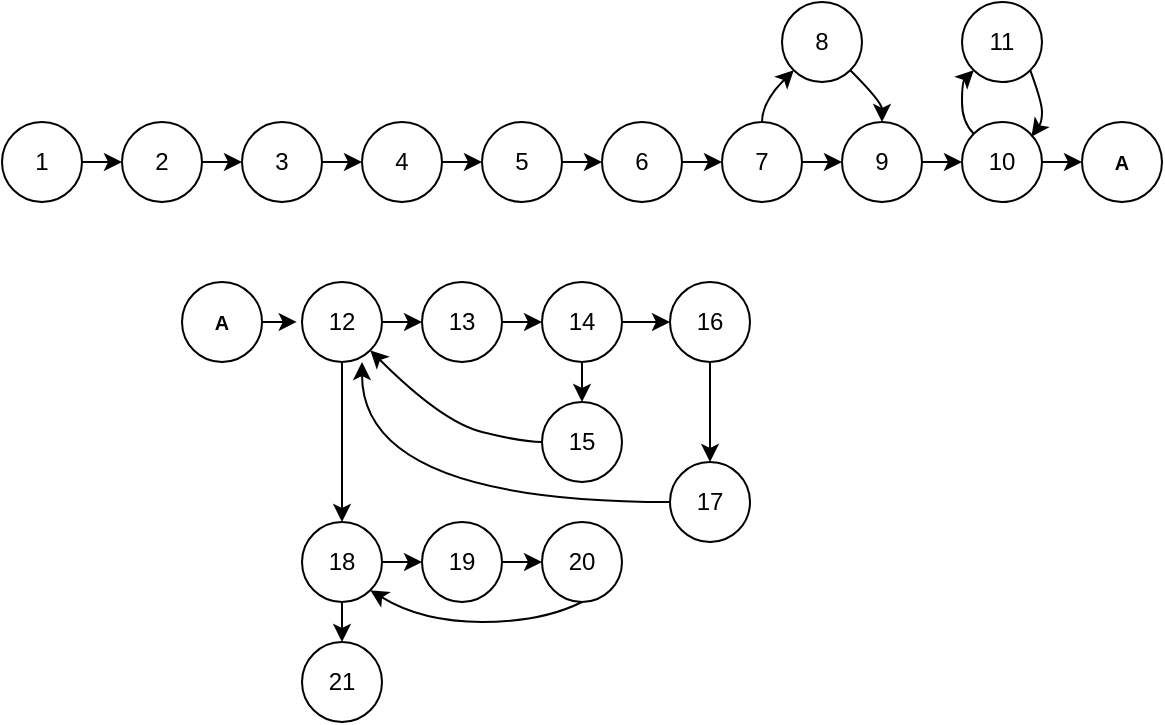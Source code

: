 <mxfile version="20.7.3" type="device" pages="4"><diagram id="qosh0Iyh9b8j0T9peSMk" name="ГУ"><mxGraphModel dx="658" dy="449" grid="0" gridSize="10" guides="1" tooltips="1" connect="1" arrows="1" fold="1" page="1" pageScale="1" pageWidth="827" pageHeight="583" math="0" shadow="0"><root><mxCell id="0"/><mxCell id="1" parent="0"/><mxCell id="TIgHRaJl_z5pRJvhzV5n-11" style="edgeStyle=orthogonalEdgeStyle;rounded=0;orthogonalLoop=1;jettySize=auto;html=1;exitX=1;exitY=0.5;exitDx=0;exitDy=0;entryX=0;entryY=0.5;entryDx=0;entryDy=0;fontFamily=Verdana;" parent="1" source="TIgHRaJl_z5pRJvhzV5n-1" target="TIgHRaJl_z5pRJvhzV5n-2" edge="1"><mxGeometry relative="1" as="geometry"/></mxCell><mxCell id="TIgHRaJl_z5pRJvhzV5n-1" value="1" style="ellipse;whiteSpace=wrap;html=1;aspect=fixed;" parent="1" vertex="1"><mxGeometry x="124" y="172" width="40" height="40" as="geometry"/></mxCell><mxCell id="TIgHRaJl_z5pRJvhzV5n-12" style="edgeStyle=orthogonalEdgeStyle;rounded=0;orthogonalLoop=1;jettySize=auto;html=1;exitX=1;exitY=0.5;exitDx=0;exitDy=0;entryX=0;entryY=0.5;entryDx=0;entryDy=0;fontFamily=Verdana;" parent="1" source="TIgHRaJl_z5pRJvhzV5n-2" target="TIgHRaJl_z5pRJvhzV5n-4" edge="1"><mxGeometry relative="1" as="geometry"/></mxCell><mxCell id="TIgHRaJl_z5pRJvhzV5n-2" value="2" style="ellipse;whiteSpace=wrap;html=1;aspect=fixed;" parent="1" vertex="1"><mxGeometry x="184" y="172" width="40" height="40" as="geometry"/></mxCell><mxCell id="TIgHRaJl_z5pRJvhzV5n-15" style="edgeStyle=orthogonalEdgeStyle;rounded=0;orthogonalLoop=1;jettySize=auto;html=1;exitX=1;exitY=0.5;exitDx=0;exitDy=0;entryX=0;entryY=0.5;entryDx=0;entryDy=0;fontFamily=Verdana;" parent="1" source="TIgHRaJl_z5pRJvhzV5n-3" target="TIgHRaJl_z5pRJvhzV5n-6" edge="1"><mxGeometry relative="1" as="geometry"/></mxCell><mxCell id="TIgHRaJl_z5pRJvhzV5n-3" value="5" style="ellipse;whiteSpace=wrap;html=1;aspect=fixed;" parent="1" vertex="1"><mxGeometry x="364" y="172" width="40" height="40" as="geometry"/></mxCell><mxCell id="TIgHRaJl_z5pRJvhzV5n-13" style="edgeStyle=orthogonalEdgeStyle;rounded=0;orthogonalLoop=1;jettySize=auto;html=1;exitX=1;exitY=0.5;exitDx=0;exitDy=0;entryX=0;entryY=0.5;entryDx=0;entryDy=0;fontFamily=Verdana;" parent="1" source="TIgHRaJl_z5pRJvhzV5n-4" target="TIgHRaJl_z5pRJvhzV5n-5" edge="1"><mxGeometry relative="1" as="geometry"/></mxCell><mxCell id="TIgHRaJl_z5pRJvhzV5n-4" value="3" style="ellipse;whiteSpace=wrap;html=1;aspect=fixed;" parent="1" vertex="1"><mxGeometry x="244" y="172" width="40" height="40" as="geometry"/></mxCell><mxCell id="TIgHRaJl_z5pRJvhzV5n-14" style="edgeStyle=orthogonalEdgeStyle;rounded=0;orthogonalLoop=1;jettySize=auto;html=1;exitX=1;exitY=0.5;exitDx=0;exitDy=0;entryX=0;entryY=0.5;entryDx=0;entryDy=0;fontFamily=Verdana;" parent="1" source="TIgHRaJl_z5pRJvhzV5n-5" target="TIgHRaJl_z5pRJvhzV5n-3" edge="1"><mxGeometry relative="1" as="geometry"/></mxCell><mxCell id="TIgHRaJl_z5pRJvhzV5n-5" value="4" style="ellipse;whiteSpace=wrap;html=1;aspect=fixed;" parent="1" vertex="1"><mxGeometry x="304" y="172" width="40" height="40" as="geometry"/></mxCell><mxCell id="TIgHRaJl_z5pRJvhzV5n-16" style="edgeStyle=orthogonalEdgeStyle;rounded=0;orthogonalLoop=1;jettySize=auto;html=1;exitX=1;exitY=0.5;exitDx=0;exitDy=0;entryX=0;entryY=0.5;entryDx=0;entryDy=0;fontFamily=Verdana;" parent="1" source="TIgHRaJl_z5pRJvhzV5n-6" target="TIgHRaJl_z5pRJvhzV5n-7" edge="1"><mxGeometry relative="1" as="geometry"/></mxCell><mxCell id="TIgHRaJl_z5pRJvhzV5n-6" value="6" style="ellipse;whiteSpace=wrap;html=1;aspect=fixed;" parent="1" vertex="1"><mxGeometry x="424" y="172" width="40" height="40" as="geometry"/></mxCell><mxCell id="TIgHRaJl_z5pRJvhzV5n-20" style="edgeStyle=orthogonalEdgeStyle;rounded=0;orthogonalLoop=1;jettySize=auto;html=1;exitX=1;exitY=0.5;exitDx=0;exitDy=0;entryX=0;entryY=0.5;entryDx=0;entryDy=0;fontFamily=Verdana;" parent="1" source="TIgHRaJl_z5pRJvhzV5n-7" target="TIgHRaJl_z5pRJvhzV5n-9" edge="1"><mxGeometry relative="1" as="geometry"/></mxCell><mxCell id="TIgHRaJl_z5pRJvhzV5n-7" value="7" style="ellipse;whiteSpace=wrap;html=1;aspect=fixed;" parent="1" vertex="1"><mxGeometry x="484" y="172" width="40" height="40" as="geometry"/></mxCell><mxCell id="TIgHRaJl_z5pRJvhzV5n-8" value="8" style="ellipse;whiteSpace=wrap;html=1;aspect=fixed;" parent="1" vertex="1"><mxGeometry x="514" y="112" width="40" height="40" as="geometry"/></mxCell><mxCell id="TIgHRaJl_z5pRJvhzV5n-21" style="edgeStyle=orthogonalEdgeStyle;rounded=0;orthogonalLoop=1;jettySize=auto;html=1;exitX=1;exitY=0.5;exitDx=0;exitDy=0;entryX=0;entryY=0.5;entryDx=0;entryDy=0;fontFamily=Verdana;" parent="1" source="TIgHRaJl_z5pRJvhzV5n-9" target="TIgHRaJl_z5pRJvhzV5n-10" edge="1"><mxGeometry relative="1" as="geometry"/></mxCell><mxCell id="TIgHRaJl_z5pRJvhzV5n-9" value="9" style="ellipse;whiteSpace=wrap;html=1;aspect=fixed;" parent="1" vertex="1"><mxGeometry x="544" y="172" width="40" height="40" as="geometry"/></mxCell><mxCell id="TIgHRaJl_z5pRJvhzV5n-27" style="edgeStyle=orthogonalEdgeStyle;rounded=0;orthogonalLoop=1;jettySize=auto;html=1;exitX=1;exitY=0.5;exitDx=0;exitDy=0;entryX=0;entryY=0.5;entryDx=0;entryDy=0;fontFamily=Verdana;" parent="1" source="TIgHRaJl_z5pRJvhzV5n-10" target="TIgHRaJl_z5pRJvhzV5n-26" edge="1"><mxGeometry relative="1" as="geometry"/></mxCell><mxCell id="TIgHRaJl_z5pRJvhzV5n-10" value="10" style="ellipse;whiteSpace=wrap;html=1;aspect=fixed;" parent="1" vertex="1"><mxGeometry x="604" y="172" width="40" height="40" as="geometry"/></mxCell><mxCell id="TIgHRaJl_z5pRJvhzV5n-18" value="" style="curved=1;endArrow=classic;html=1;rounded=0;fontFamily=Verdana;exitX=0.5;exitY=0;exitDx=0;exitDy=0;entryX=0;entryY=1;entryDx=0;entryDy=0;" parent="1" source="TIgHRaJl_z5pRJvhzV5n-7" target="TIgHRaJl_z5pRJvhzV5n-8" edge="1"><mxGeometry width="50" height="50" relative="1" as="geometry"><mxPoint x="464" y="152" as="sourcePoint"/><mxPoint x="514" y="102" as="targetPoint"/><Array as="points"><mxPoint x="504" y="162"/></Array></mxGeometry></mxCell><mxCell id="TIgHRaJl_z5pRJvhzV5n-19" value="" style="curved=1;endArrow=classic;html=1;rounded=0;fontFamily=Verdana;exitX=1;exitY=1;exitDx=0;exitDy=0;entryX=0.5;entryY=0;entryDx=0;entryDy=0;" parent="1" source="TIgHRaJl_z5pRJvhzV5n-8" target="TIgHRaJl_z5pRJvhzV5n-9" edge="1"><mxGeometry width="50" height="50" relative="1" as="geometry"><mxPoint x="554" y="172" as="sourcePoint"/><mxPoint x="579.858" y="156.142" as="targetPoint"/><Array as="points"><mxPoint x="564" y="162"/></Array></mxGeometry></mxCell><mxCell id="TIgHRaJl_z5pRJvhzV5n-22" value="11" style="ellipse;whiteSpace=wrap;html=1;aspect=fixed;" parent="1" vertex="1"><mxGeometry x="604" y="112" width="40" height="40" as="geometry"/></mxCell><mxCell id="TIgHRaJl_z5pRJvhzV5n-23" value="" style="curved=1;endArrow=classic;html=1;rounded=0;fontFamily=Verdana;entryX=0;entryY=1;entryDx=0;entryDy=0;exitX=0;exitY=0;exitDx=0;exitDy=0;" parent="1" source="TIgHRaJl_z5pRJvhzV5n-10" target="TIgHRaJl_z5pRJvhzV5n-22" edge="1"><mxGeometry width="50" height="50" relative="1" as="geometry"><mxPoint x="594" y="232" as="sourcePoint"/><mxPoint x="644" y="182" as="targetPoint"/><Array as="points"><mxPoint x="604" y="172"/><mxPoint x="604" y="152"/></Array></mxGeometry></mxCell><mxCell id="TIgHRaJl_z5pRJvhzV5n-24" value="" style="curved=1;endArrow=classic;html=1;rounded=0;fontFamily=Verdana;entryX=0.868;entryY=0.183;entryDx=0;entryDy=0;exitX=1;exitY=1;exitDx=0;exitDy=0;entryPerimeter=0;" parent="1" source="TIgHRaJl_z5pRJvhzV5n-22" target="TIgHRaJl_z5pRJvhzV5n-10" edge="1"><mxGeometry width="50" height="50" relative="1" as="geometry"><mxPoint x="619.858" y="187.858" as="sourcePoint"/><mxPoint x="619.858" y="156.142" as="targetPoint"/><Array as="points"><mxPoint x="644" y="162"/><mxPoint x="644" y="172"/></Array></mxGeometry></mxCell><mxCell id="TIgHRaJl_z5pRJvhzV5n-26" value="&lt;h5 style=&quot;border-color: var(--border-color);&quot;&gt;А&lt;/h5&gt;" style="ellipse;whiteSpace=wrap;html=1;aspect=fixed;" parent="1" vertex="1"><mxGeometry x="664" y="172" width="40" height="40" as="geometry"/></mxCell><mxCell id="TIgHRaJl_z5pRJvhzV5n-39" style="edgeStyle=orthogonalEdgeStyle;rounded=0;orthogonalLoop=1;jettySize=auto;html=1;exitX=1;exitY=0.5;exitDx=0;exitDy=0;entryX=-0.066;entryY=0.499;entryDx=0;entryDy=0;entryPerimeter=0;fontFamily=Verdana;" parent="1" source="TIgHRaJl_z5pRJvhzV5n-28" target="TIgHRaJl_z5pRJvhzV5n-29" edge="1"><mxGeometry relative="1" as="geometry"/></mxCell><mxCell id="TIgHRaJl_z5pRJvhzV5n-28" value="&lt;h5&gt;А&lt;/h5&gt;" style="ellipse;whiteSpace=wrap;html=1;aspect=fixed;" parent="1" vertex="1"><mxGeometry x="214" y="252" width="40" height="40" as="geometry"/></mxCell><mxCell id="TIgHRaJl_z5pRJvhzV5n-40" style="edgeStyle=orthogonalEdgeStyle;rounded=0;orthogonalLoop=1;jettySize=auto;html=1;exitX=1;exitY=0.5;exitDx=0;exitDy=0;entryX=0;entryY=0.5;entryDx=0;entryDy=0;fontFamily=Verdana;" parent="1" source="TIgHRaJl_z5pRJvhzV5n-29" target="TIgHRaJl_z5pRJvhzV5n-31" edge="1"><mxGeometry relative="1" as="geometry"/></mxCell><mxCell id="TIgHRaJl_z5pRJvhzV5n-49" style="edgeStyle=orthogonalEdgeStyle;curved=1;orthogonalLoop=1;jettySize=auto;html=1;exitX=0.5;exitY=1;exitDx=0;exitDy=0;fontFamily=Verdana;" parent="1" source="TIgHRaJl_z5pRJvhzV5n-29" target="TIgHRaJl_z5pRJvhzV5n-33" edge="1"><mxGeometry relative="1" as="geometry"/></mxCell><mxCell id="TIgHRaJl_z5pRJvhzV5n-29" value="12" style="ellipse;whiteSpace=wrap;html=1;aspect=fixed;" parent="1" vertex="1"><mxGeometry x="274" y="252" width="40" height="40" as="geometry"/></mxCell><mxCell id="TIgHRaJl_z5pRJvhzV5n-42" style="edgeStyle=orthogonalEdgeStyle;rounded=0;orthogonalLoop=1;jettySize=auto;html=1;exitX=1;exitY=0.5;exitDx=0;exitDy=0;entryX=0;entryY=0.5;entryDx=0;entryDy=0;fontFamily=Verdana;" parent="1" source="TIgHRaJl_z5pRJvhzV5n-30" target="TIgHRaJl_z5pRJvhzV5n-32" edge="1"><mxGeometry relative="1" as="geometry"/></mxCell><mxCell id="TIgHRaJl_z5pRJvhzV5n-43" style="edgeStyle=orthogonalEdgeStyle;rounded=0;orthogonalLoop=1;jettySize=auto;html=1;exitX=0.5;exitY=1;exitDx=0;exitDy=0;entryX=0.5;entryY=0;entryDx=0;entryDy=0;fontFamily=Verdana;" parent="1" source="TIgHRaJl_z5pRJvhzV5n-30" target="TIgHRaJl_z5pRJvhzV5n-35" edge="1"><mxGeometry relative="1" as="geometry"/></mxCell><mxCell id="TIgHRaJl_z5pRJvhzV5n-30" value="14" style="ellipse;whiteSpace=wrap;html=1;aspect=fixed;" parent="1" vertex="1"><mxGeometry x="394" y="252" width="40" height="40" as="geometry"/></mxCell><mxCell id="TIgHRaJl_z5pRJvhzV5n-41" style="edgeStyle=orthogonalEdgeStyle;rounded=0;orthogonalLoop=1;jettySize=auto;html=1;exitX=1;exitY=0.5;exitDx=0;exitDy=0;entryX=0;entryY=0.5;entryDx=0;entryDy=0;fontFamily=Verdana;" parent="1" source="TIgHRaJl_z5pRJvhzV5n-31" target="TIgHRaJl_z5pRJvhzV5n-30" edge="1"><mxGeometry relative="1" as="geometry"/></mxCell><mxCell id="TIgHRaJl_z5pRJvhzV5n-31" value="13" style="ellipse;whiteSpace=wrap;html=1;aspect=fixed;" parent="1" vertex="1"><mxGeometry x="334" y="252" width="40" height="40" as="geometry"/></mxCell><mxCell id="TIgHRaJl_z5pRJvhzV5n-44" style="edgeStyle=orthogonalEdgeStyle;rounded=0;orthogonalLoop=1;jettySize=auto;html=1;exitX=0.5;exitY=1;exitDx=0;exitDy=0;entryX=0.5;entryY=0;entryDx=0;entryDy=0;fontFamily=Verdana;" parent="1" source="TIgHRaJl_z5pRJvhzV5n-32" target="TIgHRaJl_z5pRJvhzV5n-36" edge="1"><mxGeometry relative="1" as="geometry"/></mxCell><mxCell id="TIgHRaJl_z5pRJvhzV5n-32" value="16" style="ellipse;whiteSpace=wrap;html=1;aspect=fixed;" parent="1" vertex="1"><mxGeometry x="458" y="252" width="40" height="40" as="geometry"/></mxCell><mxCell id="TIgHRaJl_z5pRJvhzV5n-50" style="edgeStyle=orthogonalEdgeStyle;curved=1;orthogonalLoop=1;jettySize=auto;html=1;exitX=1;exitY=0.5;exitDx=0;exitDy=0;entryX=0;entryY=0.5;entryDx=0;entryDy=0;fontFamily=Verdana;" parent="1" source="TIgHRaJl_z5pRJvhzV5n-33" target="TIgHRaJl_z5pRJvhzV5n-37" edge="1"><mxGeometry relative="1" as="geometry"/></mxCell><mxCell id="TIgHRaJl_z5pRJvhzV5n-54" style="edgeStyle=orthogonalEdgeStyle;curved=1;orthogonalLoop=1;jettySize=auto;html=1;exitX=0.5;exitY=1;exitDx=0;exitDy=0;entryX=0.5;entryY=0;entryDx=0;entryDy=0;fontFamily=Verdana;" parent="1" source="TIgHRaJl_z5pRJvhzV5n-33" target="TIgHRaJl_z5pRJvhzV5n-34" edge="1"><mxGeometry relative="1" as="geometry"/></mxCell><mxCell id="TIgHRaJl_z5pRJvhzV5n-33" value="18" style="ellipse;whiteSpace=wrap;html=1;aspect=fixed;" parent="1" vertex="1"><mxGeometry x="274" y="372" width="40" height="40" as="geometry"/></mxCell><mxCell id="TIgHRaJl_z5pRJvhzV5n-34" value="21" style="ellipse;whiteSpace=wrap;html=1;aspect=fixed;" parent="1" vertex="1"><mxGeometry x="274" y="432" width="40" height="40" as="geometry"/></mxCell><mxCell id="TIgHRaJl_z5pRJvhzV5n-35" value="15" style="ellipse;whiteSpace=wrap;html=1;aspect=fixed;" parent="1" vertex="1"><mxGeometry x="394" y="312" width="40" height="40" as="geometry"/></mxCell><mxCell id="TIgHRaJl_z5pRJvhzV5n-47" style="edgeStyle=orthogonalEdgeStyle;curved=1;orthogonalLoop=1;jettySize=auto;html=1;exitX=0;exitY=0.5;exitDx=0;exitDy=0;entryX=0.75;entryY=1;entryDx=0;entryDy=0;entryPerimeter=0;fontFamily=Verdana;" parent="1" source="TIgHRaJl_z5pRJvhzV5n-36" target="TIgHRaJl_z5pRJvhzV5n-29" edge="1"><mxGeometry relative="1" as="geometry"/></mxCell><mxCell id="TIgHRaJl_z5pRJvhzV5n-36" value="17" style="ellipse;whiteSpace=wrap;html=1;aspect=fixed;" parent="1" vertex="1"><mxGeometry x="458" y="342" width="40" height="40" as="geometry"/></mxCell><mxCell id="TIgHRaJl_z5pRJvhzV5n-51" style="edgeStyle=orthogonalEdgeStyle;curved=1;orthogonalLoop=1;jettySize=auto;html=1;exitX=1;exitY=0.5;exitDx=0;exitDy=0;entryX=0;entryY=0.5;entryDx=0;entryDy=0;fontFamily=Verdana;" parent="1" source="TIgHRaJl_z5pRJvhzV5n-37" target="TIgHRaJl_z5pRJvhzV5n-38" edge="1"><mxGeometry relative="1" as="geometry"/></mxCell><mxCell id="TIgHRaJl_z5pRJvhzV5n-37" value="19" style="ellipse;whiteSpace=wrap;html=1;aspect=fixed;" parent="1" vertex="1"><mxGeometry x="334" y="372" width="40" height="40" as="geometry"/></mxCell><mxCell id="TIgHRaJl_z5pRJvhzV5n-38" value="20" style="ellipse;whiteSpace=wrap;html=1;aspect=fixed;" parent="1" vertex="1"><mxGeometry x="394" y="372" width="40" height="40" as="geometry"/></mxCell><mxCell id="TIgHRaJl_z5pRJvhzV5n-46" value="" style="curved=1;endArrow=classic;html=1;fontFamily=Verdana;exitX=0;exitY=0.5;exitDx=0;exitDy=0;entryX=1;entryY=1;entryDx=0;entryDy=0;" parent="1" source="TIgHRaJl_z5pRJvhzV5n-35" target="TIgHRaJl_z5pRJvhzV5n-29" edge="1"><mxGeometry width="50" height="50" relative="1" as="geometry"><mxPoint x="274" y="357" as="sourcePoint"/><mxPoint x="324" y="307" as="targetPoint"/><Array as="points"><mxPoint x="384" y="332"/><mxPoint x="344" y="322"/></Array></mxGeometry></mxCell><mxCell id="TIgHRaJl_z5pRJvhzV5n-53" value="" style="curved=1;endArrow=classic;html=1;fontFamily=Verdana;exitX=0.5;exitY=1;exitDx=0;exitDy=0;entryX=1;entryY=1;entryDx=0;entryDy=0;" parent="1" source="TIgHRaJl_z5pRJvhzV5n-38" target="TIgHRaJl_z5pRJvhzV5n-33" edge="1"><mxGeometry width="50" height="50" relative="1" as="geometry"><mxPoint x="344" y="382" as="sourcePoint"/><mxPoint x="394" y="332" as="targetPoint"/><Array as="points"><mxPoint x="394" y="422"/><mxPoint x="334" y="422"/></Array></mxGeometry></mxCell></root></mxGraphModel></diagram><diagram name="ОИ" id="9AeEEGTNWZCXOZw0uyNA"><mxGraphModel dx="1122" dy="766" grid="0" gridSize="10" guides="1" tooltips="1" connect="1" arrows="1" fold="1" page="1" pageScale="1" pageWidth="827" pageHeight="1169" math="0" shadow="0"><root><mxCell id="tGf_wWSjFfITeqIjHFjo-0"/><mxCell id="tGf_wWSjFfITeqIjHFjo-1" parent="tGf_wWSjFfITeqIjHFjo-0"/><mxCell id="tGf_wWSjFfITeqIjHFjo-2" style="edgeStyle=orthogonalEdgeStyle;rounded=0;orthogonalLoop=1;jettySize=auto;html=1;exitX=1;exitY=0.5;exitDx=0;exitDy=0;entryX=0;entryY=0.5;entryDx=0;entryDy=0;fontFamily=Verdana;" edge="1" parent="tGf_wWSjFfITeqIjHFjo-1" source="tGf_wWSjFfITeqIjHFjo-3" target="tGf_wWSjFfITeqIjHFjo-5"><mxGeometry relative="1" as="geometry"/></mxCell><mxCell id="tGf_wWSjFfITeqIjHFjo-3" value="1" style="ellipse;whiteSpace=wrap;html=1;aspect=fixed;" vertex="1" parent="tGf_wWSjFfITeqIjHFjo-1"><mxGeometry x="111" y="150" width="40" height="40" as="geometry"/></mxCell><mxCell id="tGf_wWSjFfITeqIjHFjo-4" style="edgeStyle=orthogonalEdgeStyle;rounded=0;orthogonalLoop=1;jettySize=auto;html=1;exitX=1;exitY=0.5;exitDx=0;exitDy=0;entryX=0;entryY=0.5;entryDx=0;entryDy=0;fontFamily=Verdana;" edge="1" parent="tGf_wWSjFfITeqIjHFjo-1" source="tGf_wWSjFfITeqIjHFjo-5" target="tGf_wWSjFfITeqIjHFjo-9"><mxGeometry relative="1" as="geometry"/></mxCell><mxCell id="tGf_wWSjFfITeqIjHFjo-5" value="2" style="ellipse;whiteSpace=wrap;html=1;aspect=fixed;" vertex="1" parent="tGf_wWSjFfITeqIjHFjo-1"><mxGeometry x="181" y="150" width="40" height="40" as="geometry"/></mxCell><mxCell id="tGf_wWSjFfITeqIjHFjo-6" style="edgeStyle=orthogonalEdgeStyle;rounded=0;orthogonalLoop=1;jettySize=auto;html=1;exitX=1;exitY=0.5;exitDx=0;exitDy=0;entryX=0;entryY=0.5;entryDx=0;entryDy=0;fontFamily=Verdana;" edge="1" parent="tGf_wWSjFfITeqIjHFjo-1" source="tGf_wWSjFfITeqIjHFjo-7" target="tGf_wWSjFfITeqIjHFjo-13"><mxGeometry relative="1" as="geometry"/></mxCell><mxCell id="tGf_wWSjFfITeqIjHFjo-7" value="5" style="ellipse;whiteSpace=wrap;html=1;aspect=fixed;" vertex="1" parent="tGf_wWSjFfITeqIjHFjo-1"><mxGeometry x="391" y="150" width="40" height="40" as="geometry"/></mxCell><mxCell id="tGf_wWSjFfITeqIjHFjo-8" style="edgeStyle=orthogonalEdgeStyle;rounded=0;orthogonalLoop=1;jettySize=auto;html=1;exitX=1;exitY=0.5;exitDx=0;exitDy=0;entryX=0;entryY=0.5;entryDx=0;entryDy=0;fontFamily=Verdana;" edge="1" parent="tGf_wWSjFfITeqIjHFjo-1" source="tGf_wWSjFfITeqIjHFjo-9" target="tGf_wWSjFfITeqIjHFjo-11"><mxGeometry relative="1" as="geometry"/></mxCell><mxCell id="tGf_wWSjFfITeqIjHFjo-9" value="3" style="ellipse;whiteSpace=wrap;html=1;aspect=fixed;" vertex="1" parent="tGf_wWSjFfITeqIjHFjo-1"><mxGeometry x="251" y="150" width="40" height="40" as="geometry"/></mxCell><mxCell id="tGf_wWSjFfITeqIjHFjo-10" style="edgeStyle=orthogonalEdgeStyle;rounded=0;orthogonalLoop=1;jettySize=auto;html=1;exitX=1;exitY=0.5;exitDx=0;exitDy=0;entryX=0;entryY=0.5;entryDx=0;entryDy=0;fontFamily=Verdana;" edge="1" parent="tGf_wWSjFfITeqIjHFjo-1" source="tGf_wWSjFfITeqIjHFjo-11" target="tGf_wWSjFfITeqIjHFjo-7"><mxGeometry relative="1" as="geometry"/></mxCell><mxCell id="tGf_wWSjFfITeqIjHFjo-11" value="4" style="ellipse;whiteSpace=wrap;html=1;aspect=fixed;" vertex="1" parent="tGf_wWSjFfITeqIjHFjo-1"><mxGeometry x="321" y="150" width="40" height="40" as="geometry"/></mxCell><mxCell id="tGf_wWSjFfITeqIjHFjo-12" style="edgeStyle=orthogonalEdgeStyle;rounded=0;orthogonalLoop=1;jettySize=auto;html=1;exitX=1;exitY=0.5;exitDx=0;exitDy=0;entryX=0;entryY=0.5;entryDx=0;entryDy=0;fontFamily=Verdana;" edge="1" parent="tGf_wWSjFfITeqIjHFjo-1" source="tGf_wWSjFfITeqIjHFjo-13" target="tGf_wWSjFfITeqIjHFjo-15"><mxGeometry relative="1" as="geometry"/></mxCell><mxCell id="tGf_wWSjFfITeqIjHFjo-13" value="6" style="ellipse;whiteSpace=wrap;html=1;aspect=fixed;" vertex="1" parent="tGf_wWSjFfITeqIjHFjo-1"><mxGeometry x="461" y="150" width="40" height="40" as="geometry"/></mxCell><mxCell id="tGf_wWSjFfITeqIjHFjo-14" style="edgeStyle=orthogonalEdgeStyle;rounded=0;orthogonalLoop=1;jettySize=auto;html=1;exitX=1;exitY=0.5;exitDx=0;exitDy=0;entryX=0;entryY=0.5;entryDx=0;entryDy=0;fontFamily=Verdana;" edge="1" parent="tGf_wWSjFfITeqIjHFjo-1" source="tGf_wWSjFfITeqIjHFjo-15" target="tGf_wWSjFfITeqIjHFjo-18"><mxGeometry relative="1" as="geometry"/></mxCell><mxCell id="tGf_wWSjFfITeqIjHFjo-15" value="7" style="ellipse;whiteSpace=wrap;html=1;aspect=fixed;" vertex="1" parent="tGf_wWSjFfITeqIjHFjo-1"><mxGeometry x="531" y="150" width="40" height="40" as="geometry"/></mxCell><mxCell id="CEN82GkvHnzbJG1a_eNA-0" style="edgeStyle=orthogonalEdgeStyle;curved=1;orthogonalLoop=1;jettySize=auto;html=1;exitX=1;exitY=0.5;exitDx=0;exitDy=0;" edge="1" parent="tGf_wWSjFfITeqIjHFjo-1" source="tGf_wWSjFfITeqIjHFjo-18" target="tGf_wWSjFfITeqIjHFjo-26"><mxGeometry relative="1" as="geometry"/></mxCell><mxCell id="tGf_wWSjFfITeqIjHFjo-18" value="9" style="ellipse;whiteSpace=wrap;html=1;aspect=fixed;" vertex="1" parent="tGf_wWSjFfITeqIjHFjo-1"><mxGeometry x="601" y="150" width="40" height="40" as="geometry"/></mxCell><mxCell id="tGf_wWSjFfITeqIjHFjo-26" value="&lt;h5 style=&quot;border-color: var(--border-color);&quot;&gt;А&lt;/h5&gt;" style="ellipse;whiteSpace=wrap;html=1;aspect=fixed;" vertex="1" parent="tGf_wWSjFfITeqIjHFjo-1"><mxGeometry x="677" y="150" width="40" height="40" as="geometry"/></mxCell><mxCell id="CEN82GkvHnzbJG1a_eNA-18" style="edgeStyle=orthogonalEdgeStyle;curved=1;orthogonalLoop=1;jettySize=auto;html=1;exitX=1;exitY=0.5;exitDx=0;exitDy=0;entryX=0;entryY=0.5;entryDx=0;entryDy=0;" edge="1" parent="tGf_wWSjFfITeqIjHFjo-1" source="tGf_wWSjFfITeqIjHFjo-28" target="CEN82GkvHnzbJG1a_eNA-2"><mxGeometry relative="1" as="geometry"/></mxCell><mxCell id="tGf_wWSjFfITeqIjHFjo-28" value="&lt;h5&gt;А&lt;/h5&gt;" style="ellipse;whiteSpace=wrap;html=1;aspect=fixed;" vertex="1" parent="tGf_wWSjFfITeqIjHFjo-1"><mxGeometry x="71" y="218" width="40" height="40" as="geometry"/></mxCell><mxCell id="CEN82GkvHnzbJG1a_eNA-1" style="edgeStyle=orthogonalEdgeStyle;rounded=0;orthogonalLoop=1;jettySize=auto;html=1;exitX=1;exitY=0.5;exitDx=0;exitDy=0;entryX=0;entryY=0.5;entryDx=0;entryDy=0;fontFamily=Verdana;" edge="1" parent="tGf_wWSjFfITeqIjHFjo-1" source="CEN82GkvHnzbJG1a_eNA-2" target="CEN82GkvHnzbJG1a_eNA-4"><mxGeometry relative="1" as="geometry"/></mxCell><mxCell id="CEN82GkvHnzbJG1a_eNA-22" style="edgeStyle=orthogonalEdgeStyle;curved=1;orthogonalLoop=1;jettySize=auto;html=1;exitX=0.5;exitY=1;exitDx=0;exitDy=0;entryX=0.5;entryY=0;entryDx=0;entryDy=0;" edge="1" parent="tGf_wWSjFfITeqIjHFjo-1" source="CEN82GkvHnzbJG1a_eNA-2" target="CEN82GkvHnzbJG1a_eNA-19"><mxGeometry relative="1" as="geometry"/></mxCell><mxCell id="CEN82GkvHnzbJG1a_eNA-2" value="10&lt;br&gt;" style="ellipse;whiteSpace=wrap;html=1;aspect=fixed;" vertex="1" parent="tGf_wWSjFfITeqIjHFjo-1"><mxGeometry x="138" y="218" width="40" height="40" as="geometry"/></mxCell><mxCell id="CEN82GkvHnzbJG1a_eNA-3" style="edgeStyle=orthogonalEdgeStyle;rounded=0;orthogonalLoop=1;jettySize=auto;html=1;exitX=1;exitY=0.5;exitDx=0;exitDy=0;entryX=0;entryY=0.5;entryDx=0;entryDy=0;fontFamily=Verdana;dashed=1;" edge="1" parent="tGf_wWSjFfITeqIjHFjo-1" source="CEN82GkvHnzbJG1a_eNA-4" target="CEN82GkvHnzbJG1a_eNA-8"><mxGeometry relative="1" as="geometry"/></mxCell><mxCell id="CEN82GkvHnzbJG1a_eNA-27" style="edgeStyle=orthogonalEdgeStyle;curved=1;orthogonalLoop=1;jettySize=auto;html=1;exitX=0.5;exitY=1;exitDx=0;exitDy=0;entryX=0.5;entryY=0;entryDx=0;entryDy=0;" edge="1" parent="tGf_wWSjFfITeqIjHFjo-1" source="CEN82GkvHnzbJG1a_eNA-4" target="CEN82GkvHnzbJG1a_eNA-20"><mxGeometry relative="1" as="geometry"/></mxCell><mxCell id="CEN82GkvHnzbJG1a_eNA-4" value="10" style="ellipse;whiteSpace=wrap;html=1;aspect=fixed;" vertex="1" parent="tGf_wWSjFfITeqIjHFjo-1"><mxGeometry x="207" y="218" width="40" height="40" as="geometry"/></mxCell><mxCell id="CEN82GkvHnzbJG1a_eNA-5" style="edgeStyle=orthogonalEdgeStyle;rounded=0;orthogonalLoop=1;jettySize=auto;html=1;exitX=1;exitY=0.5;exitDx=0;exitDy=0;entryX=0;entryY=0.5;entryDx=0;entryDy=0;fontFamily=Verdana;" edge="1" parent="tGf_wWSjFfITeqIjHFjo-1" source="CEN82GkvHnzbJG1a_eNA-6" target="CEN82GkvHnzbJG1a_eNA-12"><mxGeometry relative="1" as="geometry"/></mxCell><mxCell id="CEN82GkvHnzbJG1a_eNA-62" style="edgeStyle=orthogonalEdgeStyle;curved=1;orthogonalLoop=1;jettySize=auto;html=1;exitX=0.5;exitY=1;exitDx=0;exitDy=0;entryX=0.5;entryY=0;entryDx=0;entryDy=0;" edge="1" parent="tGf_wWSjFfITeqIjHFjo-1" source="CEN82GkvHnzbJG1a_eNA-6" target="CEN82GkvHnzbJG1a_eNA-33"><mxGeometry relative="1" as="geometry"/></mxCell><mxCell id="CEN82GkvHnzbJG1a_eNA-6" value="12" style="ellipse;whiteSpace=wrap;html=1;aspect=fixed;" vertex="1" parent="tGf_wWSjFfITeqIjHFjo-1"><mxGeometry x="417" y="218" width="40" height="40" as="geometry"/></mxCell><mxCell id="CEN82GkvHnzbJG1a_eNA-7" style="edgeStyle=orthogonalEdgeStyle;rounded=0;orthogonalLoop=1;jettySize=auto;html=1;exitX=1;exitY=0.5;exitDx=0;exitDy=0;entryX=0;entryY=0.5;entryDx=0;entryDy=0;fontFamily=Verdana;" edge="1" parent="tGf_wWSjFfITeqIjHFjo-1" source="CEN82GkvHnzbJG1a_eNA-8" target="CEN82GkvHnzbJG1a_eNA-10"><mxGeometry relative="1" as="geometry"/></mxCell><mxCell id="CEN82GkvHnzbJG1a_eNA-28" style="edgeStyle=orthogonalEdgeStyle;curved=1;orthogonalLoop=1;jettySize=auto;html=1;exitX=0.5;exitY=1;exitDx=0;exitDy=0;entryX=0.5;entryY=0;entryDx=0;entryDy=0;" edge="1" parent="tGf_wWSjFfITeqIjHFjo-1" source="CEN82GkvHnzbJG1a_eNA-8" target="CEN82GkvHnzbJG1a_eNA-21"><mxGeometry relative="1" as="geometry"/></mxCell><mxCell id="CEN82GkvHnzbJG1a_eNA-8" value="10" style="ellipse;whiteSpace=wrap;html=1;aspect=fixed;" vertex="1" parent="tGf_wWSjFfITeqIjHFjo-1"><mxGeometry x="278" y="218" width="40" height="40" as="geometry"/></mxCell><mxCell id="CEN82GkvHnzbJG1a_eNA-9" style="edgeStyle=orthogonalEdgeStyle;rounded=0;orthogonalLoop=1;jettySize=auto;html=1;exitX=1;exitY=0.5;exitDx=0;exitDy=0;entryX=0;entryY=0.5;entryDx=0;entryDy=0;fontFamily=Verdana;" edge="1" parent="tGf_wWSjFfITeqIjHFjo-1" source="CEN82GkvHnzbJG1a_eNA-10" target="CEN82GkvHnzbJG1a_eNA-6"><mxGeometry relative="1" as="geometry"/></mxCell><mxCell id="CEN82GkvHnzbJG1a_eNA-10" value="10" style="ellipse;whiteSpace=wrap;html=1;aspect=fixed;" vertex="1" parent="tGf_wWSjFfITeqIjHFjo-1"><mxGeometry x="347" y="218" width="40" height="40" as="geometry"/></mxCell><mxCell id="CEN82GkvHnzbJG1a_eNA-11" style="edgeStyle=orthogonalEdgeStyle;rounded=0;orthogonalLoop=1;jettySize=auto;html=1;exitX=1;exitY=0.5;exitDx=0;exitDy=0;entryX=0;entryY=0.5;entryDx=0;entryDy=0;fontFamily=Verdana;dashed=1;" edge="1" parent="tGf_wWSjFfITeqIjHFjo-1" source="CEN82GkvHnzbJG1a_eNA-12" target="CEN82GkvHnzbJG1a_eNA-14"><mxGeometry relative="1" as="geometry"/></mxCell><mxCell id="CEN82GkvHnzbJG1a_eNA-71" style="edgeStyle=orthogonalEdgeStyle;curved=1;orthogonalLoop=1;jettySize=auto;html=1;exitX=0.5;exitY=1;exitDx=0;exitDy=0;" edge="1" parent="tGf_wWSjFfITeqIjHFjo-1" source="CEN82GkvHnzbJG1a_eNA-12" target="CEN82GkvHnzbJG1a_eNA-35"><mxGeometry relative="1" as="geometry"/></mxCell><mxCell id="CEN82GkvHnzbJG1a_eNA-12" value="12" style="ellipse;whiteSpace=wrap;html=1;aspect=fixed;" vertex="1" parent="tGf_wWSjFfITeqIjHFjo-1"><mxGeometry x="491" y="218" width="40" height="40" as="geometry"/></mxCell><mxCell id="CEN82GkvHnzbJG1a_eNA-13" style="edgeStyle=orthogonalEdgeStyle;rounded=0;orthogonalLoop=1;jettySize=auto;html=1;exitX=1;exitY=0.5;exitDx=0;exitDy=0;entryX=0;entryY=0.5;entryDx=0;entryDy=0;fontFamily=Verdana;" edge="1" parent="tGf_wWSjFfITeqIjHFjo-1" source="CEN82GkvHnzbJG1a_eNA-14" target="CEN82GkvHnzbJG1a_eNA-16"><mxGeometry relative="1" as="geometry"/></mxCell><mxCell id="CEN82GkvHnzbJG1a_eNA-76" style="edgeStyle=orthogonalEdgeStyle;curved=1;orthogonalLoop=1;jettySize=auto;html=1;exitX=0.5;exitY=1;exitDx=0;exitDy=0;entryX=0.5;entryY=0;entryDx=0;entryDy=0;" edge="1" parent="tGf_wWSjFfITeqIjHFjo-1" source="CEN82GkvHnzbJG1a_eNA-14" target="CEN82GkvHnzbJG1a_eNA-37"><mxGeometry relative="1" as="geometry"/></mxCell><mxCell id="CEN82GkvHnzbJG1a_eNA-14" value="12" style="ellipse;whiteSpace=wrap;html=1;aspect=fixed;" vertex="1" parent="tGf_wWSjFfITeqIjHFjo-1"><mxGeometry x="561" y="218" width="40" height="40" as="geometry"/></mxCell><mxCell id="CEN82GkvHnzbJG1a_eNA-15" style="edgeStyle=orthogonalEdgeStyle;curved=1;orthogonalLoop=1;jettySize=auto;html=1;exitX=1;exitY=0.5;exitDx=0;exitDy=0;" edge="1" parent="tGf_wWSjFfITeqIjHFjo-1" source="CEN82GkvHnzbJG1a_eNA-16" target="CEN82GkvHnzbJG1a_eNA-17"><mxGeometry relative="1" as="geometry"/></mxCell><mxCell id="CEN82GkvHnzbJG1a_eNA-16" value="12" style="ellipse;whiteSpace=wrap;html=1;aspect=fixed;" vertex="1" parent="tGf_wWSjFfITeqIjHFjo-1"><mxGeometry x="637" y="218" width="40" height="40" as="geometry"/></mxCell><mxCell id="CEN82GkvHnzbJG1a_eNA-17" value="&lt;h5 style=&quot;border-color: var(--border-color);&quot;&gt;Б&lt;/h5&gt;" style="ellipse;whiteSpace=wrap;html=1;aspect=fixed;" vertex="1" parent="tGf_wWSjFfITeqIjHFjo-1"><mxGeometry x="717" y="218" width="40" height="40" as="geometry"/></mxCell><mxCell id="CEN82GkvHnzbJG1a_eNA-23" style="edgeStyle=orthogonalEdgeStyle;curved=1;orthogonalLoop=1;jettySize=auto;html=1;exitX=1;exitY=0;exitDx=0;exitDy=0;entryX=0;entryY=1;entryDx=0;entryDy=0;" edge="1" parent="tGf_wWSjFfITeqIjHFjo-1" source="CEN82GkvHnzbJG1a_eNA-19" target="CEN82GkvHnzbJG1a_eNA-4"><mxGeometry relative="1" as="geometry"/></mxCell><mxCell id="CEN82GkvHnzbJG1a_eNA-19" value="11" style="ellipse;whiteSpace=wrap;html=1;aspect=fixed;" vertex="1" parent="tGf_wWSjFfITeqIjHFjo-1"><mxGeometry x="138" y="278" width="40" height="40" as="geometry"/></mxCell><mxCell id="CEN82GkvHnzbJG1a_eNA-26" style="edgeStyle=orthogonalEdgeStyle;curved=1;orthogonalLoop=1;jettySize=auto;html=1;exitX=1;exitY=0;exitDx=0;exitDy=0;entryX=0;entryY=1;entryDx=0;entryDy=0;dashed=1;" edge="1" parent="tGf_wWSjFfITeqIjHFjo-1" source="CEN82GkvHnzbJG1a_eNA-20" target="CEN82GkvHnzbJG1a_eNA-8"><mxGeometry relative="1" as="geometry"/></mxCell><mxCell id="CEN82GkvHnzbJG1a_eNA-20" value="11" style="ellipse;whiteSpace=wrap;html=1;aspect=fixed;" vertex="1" parent="tGf_wWSjFfITeqIjHFjo-1"><mxGeometry x="207" y="278" width="40" height="40" as="geometry"/></mxCell><mxCell id="CEN82GkvHnzbJG1a_eNA-29" style="edgeStyle=orthogonalEdgeStyle;curved=1;orthogonalLoop=1;jettySize=auto;html=1;exitX=1;exitY=0;exitDx=0;exitDy=0;entryX=0;entryY=1;entryDx=0;entryDy=0;" edge="1" parent="tGf_wWSjFfITeqIjHFjo-1" source="CEN82GkvHnzbJG1a_eNA-21" target="CEN82GkvHnzbJG1a_eNA-10"><mxGeometry relative="1" as="geometry"/></mxCell><mxCell id="CEN82GkvHnzbJG1a_eNA-21" value="11" style="ellipse;whiteSpace=wrap;html=1;aspect=fixed;" vertex="1" parent="tGf_wWSjFfITeqIjHFjo-1"><mxGeometry x="278" y="278" width="40" height="40" as="geometry"/></mxCell><mxCell id="CEN82GkvHnzbJG1a_eNA-63" style="edgeStyle=orthogonalEdgeStyle;curved=1;orthogonalLoop=1;jettySize=auto;html=1;exitX=0.5;exitY=1;exitDx=0;exitDy=0;entryX=0.5;entryY=0;entryDx=0;entryDy=0;" edge="1" parent="tGf_wWSjFfITeqIjHFjo-1" source="CEN82GkvHnzbJG1a_eNA-33" target="CEN82GkvHnzbJG1a_eNA-46"><mxGeometry relative="1" as="geometry"/></mxCell><mxCell id="CEN82GkvHnzbJG1a_eNA-33" value="13" style="ellipse;whiteSpace=wrap;html=1;aspect=fixed;" vertex="1" parent="tGf_wWSjFfITeqIjHFjo-1"><mxGeometry x="417" y="278" width="40" height="40" as="geometry"/></mxCell><mxCell id="CEN82GkvHnzbJG1a_eNA-72" style="edgeStyle=orthogonalEdgeStyle;curved=1;orthogonalLoop=1;jettySize=auto;html=1;exitX=0.5;exitY=1;exitDx=0;exitDy=0;entryX=0.5;entryY=0;entryDx=0;entryDy=0;" edge="1" parent="tGf_wWSjFfITeqIjHFjo-1" source="CEN82GkvHnzbJG1a_eNA-35" target="CEN82GkvHnzbJG1a_eNA-47"><mxGeometry relative="1" as="geometry"/></mxCell><mxCell id="CEN82GkvHnzbJG1a_eNA-35" value="13" style="ellipse;whiteSpace=wrap;html=1;aspect=fixed;" vertex="1" parent="tGf_wWSjFfITeqIjHFjo-1"><mxGeometry x="491" y="278" width="40" height="40" as="geometry"/></mxCell><mxCell id="CEN82GkvHnzbJG1a_eNA-77" style="edgeStyle=orthogonalEdgeStyle;curved=1;orthogonalLoop=1;jettySize=auto;html=1;exitX=0.5;exitY=1;exitDx=0;exitDy=0;entryX=0.5;entryY=0;entryDx=0;entryDy=0;" edge="1" parent="tGf_wWSjFfITeqIjHFjo-1" source="CEN82GkvHnzbJG1a_eNA-37" target="CEN82GkvHnzbJG1a_eNA-48"><mxGeometry relative="1" as="geometry"/></mxCell><mxCell id="CEN82GkvHnzbJG1a_eNA-37" value="13" style="ellipse;whiteSpace=wrap;html=1;aspect=fixed;" vertex="1" parent="tGf_wWSjFfITeqIjHFjo-1"><mxGeometry x="561" y="278" width="40" height="40" as="geometry"/></mxCell><mxCell id="CEN82GkvHnzbJG1a_eNA-64" style="edgeStyle=orthogonalEdgeStyle;curved=1;orthogonalLoop=1;jettySize=auto;html=1;exitX=0.5;exitY=1;exitDx=0;exitDy=0;entryX=0.5;entryY=0;entryDx=0;entryDy=0;" edge="1" parent="tGf_wWSjFfITeqIjHFjo-1" source="CEN82GkvHnzbJG1a_eNA-46" target="CEN82GkvHnzbJG1a_eNA-50"><mxGeometry relative="1" as="geometry"/></mxCell><mxCell id="CEN82GkvHnzbJG1a_eNA-46" value="14" style="ellipse;whiteSpace=wrap;html=1;aspect=fixed;" vertex="1" parent="tGf_wWSjFfITeqIjHFjo-1"><mxGeometry x="417" y="338" width="40" height="40" as="geometry"/></mxCell><mxCell id="CEN82GkvHnzbJG1a_eNA-73" style="edgeStyle=orthogonalEdgeStyle;curved=1;orthogonalLoop=1;jettySize=auto;html=1;entryX=0.5;entryY=0;entryDx=0;entryDy=0;" edge="1" parent="tGf_wWSjFfITeqIjHFjo-1" source="CEN82GkvHnzbJG1a_eNA-47" target="CEN82GkvHnzbJG1a_eNA-51"><mxGeometry relative="1" as="geometry"/></mxCell><mxCell id="CEN82GkvHnzbJG1a_eNA-47" value="14" style="ellipse;whiteSpace=wrap;html=1;aspect=fixed;" vertex="1" parent="tGf_wWSjFfITeqIjHFjo-1"><mxGeometry x="491" y="338" width="40" height="40" as="geometry"/></mxCell><mxCell id="CEN82GkvHnzbJG1a_eNA-78" style="edgeStyle=orthogonalEdgeStyle;curved=1;orthogonalLoop=1;jettySize=auto;html=1;exitX=0.5;exitY=1;exitDx=0;exitDy=0;entryX=0.5;entryY=0;entryDx=0;entryDy=0;" edge="1" parent="tGf_wWSjFfITeqIjHFjo-1" source="CEN82GkvHnzbJG1a_eNA-48" target="CEN82GkvHnzbJG1a_eNA-52"><mxGeometry relative="1" as="geometry"/></mxCell><mxCell id="CEN82GkvHnzbJG1a_eNA-48" value="14" style="ellipse;whiteSpace=wrap;html=1;aspect=fixed;" vertex="1" parent="tGf_wWSjFfITeqIjHFjo-1"><mxGeometry x="561" y="338" width="40" height="40" as="geometry"/></mxCell><mxCell id="CEN82GkvHnzbJG1a_eNA-65" style="edgeStyle=orthogonalEdgeStyle;curved=1;orthogonalLoop=1;jettySize=auto;html=1;exitX=0.5;exitY=1;exitDx=0;exitDy=0;entryX=0.5;entryY=0;entryDx=0;entryDy=0;" edge="1" parent="tGf_wWSjFfITeqIjHFjo-1" source="CEN82GkvHnzbJG1a_eNA-50" target="CEN82GkvHnzbJG1a_eNA-54"><mxGeometry relative="1" as="geometry"/></mxCell><mxCell id="CEN82GkvHnzbJG1a_eNA-50" value="15" style="ellipse;whiteSpace=wrap;html=1;aspect=fixed;" vertex="1" parent="tGf_wWSjFfITeqIjHFjo-1"><mxGeometry x="417" y="398" width="40" height="40" as="geometry"/></mxCell><mxCell id="CEN82GkvHnzbJG1a_eNA-74" style="edgeStyle=orthogonalEdgeStyle;curved=1;orthogonalLoop=1;jettySize=auto;html=1;exitX=0.5;exitY=1;exitDx=0;exitDy=0;entryX=0.5;entryY=0;entryDx=0;entryDy=0;" edge="1" parent="tGf_wWSjFfITeqIjHFjo-1" source="CEN82GkvHnzbJG1a_eNA-51" target="CEN82GkvHnzbJG1a_eNA-55"><mxGeometry relative="1" as="geometry"/></mxCell><mxCell id="CEN82GkvHnzbJG1a_eNA-51" value="15" style="ellipse;whiteSpace=wrap;html=1;aspect=fixed;" vertex="1" parent="tGf_wWSjFfITeqIjHFjo-1"><mxGeometry x="491" y="398" width="40" height="40" as="geometry"/></mxCell><mxCell id="CEN82GkvHnzbJG1a_eNA-79" style="edgeStyle=orthogonalEdgeStyle;curved=1;orthogonalLoop=1;jettySize=auto;html=1;exitX=0.5;exitY=1;exitDx=0;exitDy=0;entryX=0.5;entryY=0;entryDx=0;entryDy=0;" edge="1" parent="tGf_wWSjFfITeqIjHFjo-1" source="CEN82GkvHnzbJG1a_eNA-52" target="CEN82GkvHnzbJG1a_eNA-56"><mxGeometry relative="1" as="geometry"/></mxCell><mxCell id="CEN82GkvHnzbJG1a_eNA-52" value="15" style="ellipse;whiteSpace=wrap;html=1;aspect=fixed;" vertex="1" parent="tGf_wWSjFfITeqIjHFjo-1"><mxGeometry x="561" y="398" width="40" height="40" as="geometry"/></mxCell><mxCell id="CEN82GkvHnzbJG1a_eNA-66" style="edgeStyle=orthogonalEdgeStyle;curved=1;orthogonalLoop=1;jettySize=auto;html=1;exitX=0.5;exitY=1;exitDx=0;exitDy=0;entryX=0.5;entryY=0;entryDx=0;entryDy=0;" edge="1" parent="tGf_wWSjFfITeqIjHFjo-1" source="CEN82GkvHnzbJG1a_eNA-54" target="CEN82GkvHnzbJG1a_eNA-58"><mxGeometry relative="1" as="geometry"/></mxCell><mxCell id="CEN82GkvHnzbJG1a_eNA-54" value="16" style="ellipse;whiteSpace=wrap;html=1;aspect=fixed;" vertex="1" parent="tGf_wWSjFfITeqIjHFjo-1"><mxGeometry x="417" y="458" width="40" height="40" as="geometry"/></mxCell><mxCell id="CEN82GkvHnzbJG1a_eNA-75" style="edgeStyle=orthogonalEdgeStyle;curved=1;orthogonalLoop=1;jettySize=auto;html=1;exitX=0.5;exitY=1;exitDx=0;exitDy=0;entryX=0.5;entryY=0;entryDx=0;entryDy=0;" edge="1" parent="tGf_wWSjFfITeqIjHFjo-1" source="CEN82GkvHnzbJG1a_eNA-55" target="CEN82GkvHnzbJG1a_eNA-59"><mxGeometry relative="1" as="geometry"/></mxCell><mxCell id="CEN82GkvHnzbJG1a_eNA-55" value="16" style="ellipse;whiteSpace=wrap;html=1;aspect=fixed;" vertex="1" parent="tGf_wWSjFfITeqIjHFjo-1"><mxGeometry x="491" y="458" width="40" height="40" as="geometry"/></mxCell><mxCell id="CEN82GkvHnzbJG1a_eNA-80" style="edgeStyle=orthogonalEdgeStyle;curved=1;orthogonalLoop=1;jettySize=auto;html=1;exitX=0.5;exitY=1;exitDx=0;exitDy=0;entryX=0.5;entryY=0;entryDx=0;entryDy=0;" edge="1" parent="tGf_wWSjFfITeqIjHFjo-1" source="CEN82GkvHnzbJG1a_eNA-56" target="CEN82GkvHnzbJG1a_eNA-60"><mxGeometry relative="1" as="geometry"/></mxCell><mxCell id="CEN82GkvHnzbJG1a_eNA-56" value="16" style="ellipse;whiteSpace=wrap;html=1;aspect=fixed;" vertex="1" parent="tGf_wWSjFfITeqIjHFjo-1"><mxGeometry x="561" y="458" width="40" height="40" as="geometry"/></mxCell><mxCell id="CEN82GkvHnzbJG1a_eNA-67" style="edgeStyle=orthogonalEdgeStyle;curved=1;orthogonalLoop=1;jettySize=auto;html=1;exitX=1;exitY=0;exitDx=0;exitDy=0;entryX=0;entryY=1;entryDx=0;entryDy=0;" edge="1" parent="tGf_wWSjFfITeqIjHFjo-1" source="CEN82GkvHnzbJG1a_eNA-58" target="CEN82GkvHnzbJG1a_eNA-12"><mxGeometry relative="1" as="geometry"><Array as="points"><mxPoint x="470" y="524"/><mxPoint x="470" y="252"/></Array></mxGeometry></mxCell><mxCell id="CEN82GkvHnzbJG1a_eNA-58" value="17" style="ellipse;whiteSpace=wrap;html=1;aspect=fixed;" vertex="1" parent="tGf_wWSjFfITeqIjHFjo-1"><mxGeometry x="417" y="518" width="40" height="40" as="geometry"/></mxCell><mxCell id="CEN82GkvHnzbJG1a_eNA-69" style="edgeStyle=orthogonalEdgeStyle;curved=1;orthogonalLoop=1;jettySize=auto;html=1;exitX=1;exitY=0;exitDx=0;exitDy=0;entryX=0;entryY=1;entryDx=0;entryDy=0;dashed=1;" edge="1" parent="tGf_wWSjFfITeqIjHFjo-1" source="CEN82GkvHnzbJG1a_eNA-59" target="CEN82GkvHnzbJG1a_eNA-14"><mxGeometry relative="1" as="geometry"><Array as="points"><mxPoint x="540" y="524"/><mxPoint x="540" y="252"/></Array></mxGeometry></mxCell><mxCell id="CEN82GkvHnzbJG1a_eNA-59" value="17" style="ellipse;whiteSpace=wrap;html=1;aspect=fixed;" vertex="1" parent="tGf_wWSjFfITeqIjHFjo-1"><mxGeometry x="491" y="518" width="40" height="40" as="geometry"/></mxCell><mxCell id="CEN82GkvHnzbJG1a_eNA-70" style="edgeStyle=orthogonalEdgeStyle;curved=1;orthogonalLoop=1;jettySize=auto;html=1;exitX=1;exitY=0;exitDx=0;exitDy=0;entryX=0;entryY=1;entryDx=0;entryDy=0;" edge="1" parent="tGf_wWSjFfITeqIjHFjo-1" source="CEN82GkvHnzbJG1a_eNA-60" target="CEN82GkvHnzbJG1a_eNA-16"><mxGeometry relative="1" as="geometry"><Array as="points"><mxPoint x="620" y="524"/><mxPoint x="620" y="252"/></Array></mxGeometry></mxCell><mxCell id="CEN82GkvHnzbJG1a_eNA-60" value="17" style="ellipse;whiteSpace=wrap;html=1;aspect=fixed;" vertex="1" parent="tGf_wWSjFfITeqIjHFjo-1"><mxGeometry x="561" y="518" width="40" height="40" as="geometry"/></mxCell><mxCell id="CEN82GkvHnzbJG1a_eNA-101" style="edgeStyle=orthogonalEdgeStyle;curved=1;orthogonalLoop=1;jettySize=auto;html=1;exitX=1;exitY=0.5;exitDx=0;exitDy=0;entryX=0;entryY=0.5;entryDx=0;entryDy=0;" edge="1" parent="tGf_wWSjFfITeqIjHFjo-1" source="CEN82GkvHnzbJG1a_eNA-81" target="CEN82GkvHnzbJG1a_eNA-84"><mxGeometry relative="1" as="geometry"/></mxCell><mxCell id="CEN82GkvHnzbJG1a_eNA-81" value="&lt;h5 style=&quot;border-color: var(--border-color);&quot;&gt;Б&lt;/h5&gt;" style="ellipse;whiteSpace=wrap;html=1;aspect=fixed;" vertex="1" parent="tGf_wWSjFfITeqIjHFjo-1"><mxGeometry x="247" y="610" width="40" height="40" as="geometry"/></mxCell><mxCell id="CEN82GkvHnzbJG1a_eNA-82" style="edgeStyle=orthogonalEdgeStyle;rounded=0;orthogonalLoop=1;jettySize=auto;html=1;exitX=1;exitY=0.5;exitDx=0;exitDy=0;entryX=0;entryY=0.5;entryDx=0;entryDy=0;fontFamily=Verdana;" edge="1" parent="tGf_wWSjFfITeqIjHFjo-1" source="CEN82GkvHnzbJG1a_eNA-84" target="CEN82GkvHnzbJG1a_eNA-87"><mxGeometry relative="1" as="geometry"/></mxCell><mxCell id="CEN82GkvHnzbJG1a_eNA-83" style="edgeStyle=orthogonalEdgeStyle;curved=1;orthogonalLoop=1;jettySize=auto;html=1;exitX=0.5;exitY=1;exitDx=0;exitDy=0;entryX=0.5;entryY=0;entryDx=0;entryDy=0;" edge="1" parent="tGf_wWSjFfITeqIjHFjo-1" source="CEN82GkvHnzbJG1a_eNA-84" target="CEN82GkvHnzbJG1a_eNA-93"><mxGeometry relative="1" as="geometry"/></mxCell><mxCell id="CEN82GkvHnzbJG1a_eNA-84" value="18" style="ellipse;whiteSpace=wrap;html=1;aspect=fixed;" vertex="1" parent="tGf_wWSjFfITeqIjHFjo-1"><mxGeometry x="317" y="610" width="40" height="40" as="geometry"/></mxCell><mxCell id="CEN82GkvHnzbJG1a_eNA-85" style="edgeStyle=orthogonalEdgeStyle;rounded=0;orthogonalLoop=1;jettySize=auto;html=1;exitX=1;exitY=0.5;exitDx=0;exitDy=0;entryX=0;entryY=0.5;entryDx=0;entryDy=0;fontFamily=Verdana;dashed=1;" edge="1" parent="tGf_wWSjFfITeqIjHFjo-1" source="CEN82GkvHnzbJG1a_eNA-87" target="CEN82GkvHnzbJG1a_eNA-90"><mxGeometry relative="1" as="geometry"/></mxCell><mxCell id="CEN82GkvHnzbJG1a_eNA-86" style="edgeStyle=orthogonalEdgeStyle;curved=1;orthogonalLoop=1;jettySize=auto;html=1;exitX=0.5;exitY=1;exitDx=0;exitDy=0;dashed=1;" edge="1" parent="tGf_wWSjFfITeqIjHFjo-1" source="CEN82GkvHnzbJG1a_eNA-87" target="CEN82GkvHnzbJG1a_eNA-95"><mxGeometry relative="1" as="geometry"/></mxCell><mxCell id="CEN82GkvHnzbJG1a_eNA-87" value="18" style="ellipse;whiteSpace=wrap;html=1;aspect=fixed;" vertex="1" parent="tGf_wWSjFfITeqIjHFjo-1"><mxGeometry x="391" y="610" width="40" height="40" as="geometry"/></mxCell><mxCell id="CEN82GkvHnzbJG1a_eNA-88" style="edgeStyle=orthogonalEdgeStyle;rounded=0;orthogonalLoop=1;jettySize=auto;html=1;exitX=1;exitY=0.5;exitDx=0;exitDy=0;entryX=0;entryY=0.5;entryDx=0;entryDy=0;fontFamily=Verdana;" edge="1" parent="tGf_wWSjFfITeqIjHFjo-1" source="CEN82GkvHnzbJG1a_eNA-90" target="CEN82GkvHnzbJG1a_eNA-91"><mxGeometry relative="1" as="geometry"/></mxCell><mxCell id="CEN82GkvHnzbJG1a_eNA-89" style="edgeStyle=orthogonalEdgeStyle;curved=1;orthogonalLoop=1;jettySize=auto;html=1;exitX=0.5;exitY=1;exitDx=0;exitDy=0;entryX=0.5;entryY=0;entryDx=0;entryDy=0;" edge="1" parent="tGf_wWSjFfITeqIjHFjo-1" source="CEN82GkvHnzbJG1a_eNA-90" target="CEN82GkvHnzbJG1a_eNA-97"><mxGeometry relative="1" as="geometry"/></mxCell><mxCell id="CEN82GkvHnzbJG1a_eNA-90" value="18" style="ellipse;whiteSpace=wrap;html=1;aspect=fixed;" vertex="1" parent="tGf_wWSjFfITeqIjHFjo-1"><mxGeometry x="461" y="610" width="40" height="40" as="geometry"/></mxCell><mxCell id="CEN82GkvHnzbJG1a_eNA-106" style="edgeStyle=orthogonalEdgeStyle;curved=1;orthogonalLoop=1;jettySize=auto;html=1;exitX=1;exitY=0.5;exitDx=0;exitDy=0;entryX=0;entryY=0.5;entryDx=0;entryDy=0;" edge="1" parent="tGf_wWSjFfITeqIjHFjo-1" source="CEN82GkvHnzbJG1a_eNA-91" target="CEN82GkvHnzbJG1a_eNA-105"><mxGeometry relative="1" as="geometry"/></mxCell><mxCell id="CEN82GkvHnzbJG1a_eNA-91" value="18" style="ellipse;whiteSpace=wrap;html=1;aspect=fixed;" vertex="1" parent="tGf_wWSjFfITeqIjHFjo-1"><mxGeometry x="537" y="610" width="40" height="40" as="geometry"/></mxCell><mxCell id="CEN82GkvHnzbJG1a_eNA-92" style="edgeStyle=orthogonalEdgeStyle;curved=1;orthogonalLoop=1;jettySize=auto;html=1;exitX=0.5;exitY=1;exitDx=0;exitDy=0;entryX=0.5;entryY=0;entryDx=0;entryDy=0;" edge="1" parent="tGf_wWSjFfITeqIjHFjo-1" source="CEN82GkvHnzbJG1a_eNA-93" target="CEN82GkvHnzbJG1a_eNA-98"><mxGeometry relative="1" as="geometry"/></mxCell><mxCell id="CEN82GkvHnzbJG1a_eNA-93" value="19" style="ellipse;whiteSpace=wrap;html=1;aspect=fixed;" vertex="1" parent="tGf_wWSjFfITeqIjHFjo-1"><mxGeometry x="317" y="670" width="40" height="40" as="geometry"/></mxCell><mxCell id="CEN82GkvHnzbJG1a_eNA-94" style="edgeStyle=orthogonalEdgeStyle;curved=1;orthogonalLoop=1;jettySize=auto;html=1;exitX=0.5;exitY=1;exitDx=0;exitDy=0;entryX=0.5;entryY=0;entryDx=0;entryDy=0;dashed=1;" edge="1" parent="tGf_wWSjFfITeqIjHFjo-1" source="CEN82GkvHnzbJG1a_eNA-95" target="CEN82GkvHnzbJG1a_eNA-99"><mxGeometry relative="1" as="geometry"/></mxCell><mxCell id="CEN82GkvHnzbJG1a_eNA-95" value="19" style="ellipse;whiteSpace=wrap;html=1;aspect=fixed;" vertex="1" parent="tGf_wWSjFfITeqIjHFjo-1"><mxGeometry x="391" y="670" width="40" height="40" as="geometry"/></mxCell><mxCell id="CEN82GkvHnzbJG1a_eNA-96" style="edgeStyle=orthogonalEdgeStyle;curved=1;orthogonalLoop=1;jettySize=auto;html=1;exitX=0.5;exitY=1;exitDx=0;exitDy=0;entryX=0.5;entryY=0;entryDx=0;entryDy=0;" edge="1" parent="tGf_wWSjFfITeqIjHFjo-1" source="CEN82GkvHnzbJG1a_eNA-97" target="CEN82GkvHnzbJG1a_eNA-100"><mxGeometry relative="1" as="geometry"/></mxCell><mxCell id="CEN82GkvHnzbJG1a_eNA-97" value="19" style="ellipse;whiteSpace=wrap;html=1;aspect=fixed;" vertex="1" parent="tGf_wWSjFfITeqIjHFjo-1"><mxGeometry x="461" y="670" width="40" height="40" as="geometry"/></mxCell><mxCell id="CEN82GkvHnzbJG1a_eNA-102" style="edgeStyle=orthogonalEdgeStyle;curved=1;orthogonalLoop=1;jettySize=auto;html=1;exitX=1;exitY=0;exitDx=0;exitDy=0;entryX=0;entryY=1;entryDx=0;entryDy=0;" edge="1" parent="tGf_wWSjFfITeqIjHFjo-1" source="CEN82GkvHnzbJG1a_eNA-98" target="CEN82GkvHnzbJG1a_eNA-87"><mxGeometry relative="1" as="geometry"><Array as="points"><mxPoint x="377" y="736"/><mxPoint x="377" y="644"/></Array></mxGeometry></mxCell><mxCell id="CEN82GkvHnzbJG1a_eNA-98" value="20" style="ellipse;whiteSpace=wrap;html=1;aspect=fixed;" vertex="1" parent="tGf_wWSjFfITeqIjHFjo-1"><mxGeometry x="317" y="730" width="40" height="40" as="geometry"/></mxCell><mxCell id="CEN82GkvHnzbJG1a_eNA-103" style="edgeStyle=orthogonalEdgeStyle;curved=1;orthogonalLoop=1;jettySize=auto;html=1;exitX=1;exitY=0;exitDx=0;exitDy=0;entryX=0;entryY=1;entryDx=0;entryDy=0;dashed=1;" edge="1" parent="tGf_wWSjFfITeqIjHFjo-1" source="CEN82GkvHnzbJG1a_eNA-99" target="CEN82GkvHnzbJG1a_eNA-90"><mxGeometry relative="1" as="geometry"><Array as="points"><mxPoint x="447" y="736"/><mxPoint x="447" y="644"/></Array></mxGeometry></mxCell><mxCell id="CEN82GkvHnzbJG1a_eNA-99" value="20" style="ellipse;whiteSpace=wrap;html=1;aspect=fixed;" vertex="1" parent="tGf_wWSjFfITeqIjHFjo-1"><mxGeometry x="391" y="730" width="40" height="40" as="geometry"/></mxCell><mxCell id="CEN82GkvHnzbJG1a_eNA-104" style="edgeStyle=orthogonalEdgeStyle;curved=1;orthogonalLoop=1;jettySize=auto;html=1;exitX=1;exitY=0;exitDx=0;exitDy=0;entryX=0;entryY=1;entryDx=0;entryDy=0;" edge="1" parent="tGf_wWSjFfITeqIjHFjo-1" source="CEN82GkvHnzbJG1a_eNA-100" target="CEN82GkvHnzbJG1a_eNA-91"><mxGeometry relative="1" as="geometry"><Array as="points"><mxPoint x="527" y="736"/><mxPoint x="527" y="644"/></Array></mxGeometry></mxCell><mxCell id="CEN82GkvHnzbJG1a_eNA-100" value="20" style="ellipse;whiteSpace=wrap;html=1;aspect=fixed;" vertex="1" parent="tGf_wWSjFfITeqIjHFjo-1"><mxGeometry x="461" y="730" width="40" height="40" as="geometry"/></mxCell><mxCell id="CEN82GkvHnzbJG1a_eNA-105" value="21" style="ellipse;whiteSpace=wrap;html=1;aspect=fixed;" vertex="1" parent="tGf_wWSjFfITeqIjHFjo-1"><mxGeometry x="606" y="610" width="40" height="40" as="geometry"/></mxCell><mxCell id="KUPS4OP6t-RYeGmL0Q6q-0" value="" style="endArrow=none;html=1;curved=1;" edge="1" parent="tGf_wWSjFfITeqIjHFjo-1"><mxGeometry width="50" height="50" relative="1" as="geometry"><mxPoint x="410.33" y="568" as="sourcePoint"/><mxPoint x="610.33" y="568" as="targetPoint"/></mxGeometry></mxCell><mxCell id="KUPS4OP6t-RYeGmL0Q6q-1" value="" style="endArrow=none;html=1;curved=1;" edge="1" parent="tGf_wWSjFfITeqIjHFjo-1"><mxGeometry width="50" height="50" relative="1" as="geometry"><mxPoint x="410.33" y="558" as="sourcePoint"/><mxPoint x="410.33" y="568" as="targetPoint"/></mxGeometry></mxCell><mxCell id="KUPS4OP6t-RYeGmL0Q6q-2" value="" style="endArrow=none;html=1;curved=1;" edge="1" parent="tGf_wWSjFfITeqIjHFjo-1"><mxGeometry width="50" height="50" relative="1" as="geometry"><mxPoint x="610.33" y="568" as="sourcePoint"/><mxPoint x="610.33" y="558" as="targetPoint"/></mxGeometry></mxCell><mxCell id="KUPS4OP6t-RYeGmL0Q6q-3" value="N" style="text;html=1;strokeColor=none;fillColor=none;align=center;verticalAlign=middle;whiteSpace=wrap;rounded=0;" vertex="1" parent="tGf_wWSjFfITeqIjHFjo-1"><mxGeometry x="477.33" y="568" width="60" height="30" as="geometry"/></mxCell><mxCell id="KUPS4OP6t-RYeGmL0Q6q-5" value="" style="endArrow=none;html=1;curved=1;" edge="1" parent="tGf_wWSjFfITeqIjHFjo-1"><mxGeometry width="50" height="50" relative="1" as="geometry"><mxPoint x="126.33" y="328" as="sourcePoint"/><mxPoint x="326.33" y="328" as="targetPoint"/></mxGeometry></mxCell><mxCell id="KUPS4OP6t-RYeGmL0Q6q-6" value="" style="endArrow=none;html=1;curved=1;" edge="1" parent="tGf_wWSjFfITeqIjHFjo-1"><mxGeometry width="50" height="50" relative="1" as="geometry"><mxPoint x="126.33" y="318" as="sourcePoint"/><mxPoint x="126.33" y="328" as="targetPoint"/></mxGeometry></mxCell><mxCell id="KUPS4OP6t-RYeGmL0Q6q-7" value="" style="endArrow=none;html=1;curved=1;" edge="1" parent="tGf_wWSjFfITeqIjHFjo-1"><mxGeometry width="50" height="50" relative="1" as="geometry"><mxPoint x="326.33" y="328" as="sourcePoint"/><mxPoint x="326.33" y="318" as="targetPoint"/></mxGeometry></mxCell><mxCell id="KUPS4OP6t-RYeGmL0Q6q-8" value="N" style="text;html=1;strokeColor=none;fillColor=none;align=center;verticalAlign=middle;whiteSpace=wrap;rounded=0;" vertex="1" parent="tGf_wWSjFfITeqIjHFjo-1"><mxGeometry x="197" y="330" width="60" height="30" as="geometry"/></mxCell><mxCell id="KUPS4OP6t-RYeGmL0Q6q-9" value="" style="endArrow=none;html=1;curved=1;" edge="1" parent="tGf_wWSjFfITeqIjHFjo-1"><mxGeometry width="50" height="50" relative="1" as="geometry"><mxPoint x="310.33" y="780" as="sourcePoint"/><mxPoint x="510.33" y="780" as="targetPoint"/></mxGeometry></mxCell><mxCell id="KUPS4OP6t-RYeGmL0Q6q-10" value="" style="endArrow=none;html=1;curved=1;" edge="1" parent="tGf_wWSjFfITeqIjHFjo-1"><mxGeometry width="50" height="50" relative="1" as="geometry"><mxPoint x="310.33" y="770" as="sourcePoint"/><mxPoint x="310.33" y="780" as="targetPoint"/></mxGeometry></mxCell><mxCell id="KUPS4OP6t-RYeGmL0Q6q-11" value="" style="endArrow=none;html=1;curved=1;" edge="1" parent="tGf_wWSjFfITeqIjHFjo-1"><mxGeometry width="50" height="50" relative="1" as="geometry"><mxPoint x="510.33" y="780" as="sourcePoint"/><mxPoint x="510.33" y="770" as="targetPoint"/></mxGeometry></mxCell><mxCell id="KUPS4OP6t-RYeGmL0Q6q-12" value="N" style="text;html=1;strokeColor=none;fillColor=none;align=center;verticalAlign=middle;whiteSpace=wrap;rounded=0;" vertex="1" parent="tGf_wWSjFfITeqIjHFjo-1"><mxGeometry x="381" y="782" width="60" height="30" as="geometry"/></mxCell></root></mxGraphModel></diagram><diagram name="ИГ" id="1ti570i8UyoVjd5lW6-R"><mxGraphModel dx="681" dy="465" grid="0" gridSize="10" guides="1" tooltips="1" connect="1" arrows="1" fold="1" page="1" pageScale="1" pageWidth="827" pageHeight="583" math="0" shadow="0"><root><mxCell id="sBFumCQoXNx9KAIKBMbO-0"/><mxCell id="sBFumCQoXNx9KAIKBMbO-1" parent="sBFumCQoXNx9KAIKBMbO-0"/><mxCell id="iG2J1-CsoN2ecTmX1o2i-20" style="edgeStyle=orthogonalEdgeStyle;rounded=0;orthogonalLoop=1;jettySize=auto;html=1;exitX=1;exitY=0.5;exitDx=0;exitDy=0;" edge="1" parent="sBFumCQoXNx9KAIKBMbO-1" source="sBFumCQoXNx9KAIKBMbO-3" target="iG2J1-CsoN2ecTmX1o2i-0"><mxGeometry relative="1" as="geometry"/></mxCell><mxCell id="sBFumCQoXNx9KAIKBMbO-3" value="1" style="ellipse;whiteSpace=wrap;html=1;aspect=fixed;" vertex="1" parent="sBFumCQoXNx9KAIKBMbO-1"><mxGeometry x="170" y="387" width="40" height="40" as="geometry"/></mxCell><mxCell id="iG2J1-CsoN2ecTmX1o2i-55" style="edgeStyle=orthogonalEdgeStyle;curved=1;orthogonalLoop=1;jettySize=auto;html=1;exitX=0.5;exitY=1;exitDx=0;exitDy=0;entryX=0.5;entryY=0;entryDx=0;entryDy=0;" edge="1" parent="sBFumCQoXNx9KAIKBMbO-1" source="iG2J1-CsoN2ecTmX1o2i-0" target="iG2J1-CsoN2ecTmX1o2i-3"><mxGeometry relative="1" as="geometry"/></mxCell><mxCell id="iG2J1-CsoN2ecTmX1o2i-0" value="20" style="ellipse;whiteSpace=wrap;html=1;aspect=fixed;" vertex="1" parent="sBFumCQoXNx9KAIKBMbO-1"><mxGeometry x="234" y="387" width="40" height="40" as="geometry"/></mxCell><mxCell id="iG2J1-CsoN2ecTmX1o2i-1" value="19" style="ellipse;whiteSpace=wrap;html=1;aspect=fixed;" vertex="1" parent="sBFumCQoXNx9KAIKBMbO-1"><mxGeometry x="234" y="319" width="40" height="40" as="geometry"/></mxCell><mxCell id="iG2J1-CsoN2ecTmX1o2i-23" style="edgeStyle=orthogonalEdgeStyle;rounded=0;orthogonalLoop=1;jettySize=auto;html=1;exitX=0.5;exitY=1;exitDx=0;exitDy=0;entryX=0.5;entryY=0;entryDx=0;entryDy=0;" edge="1" parent="sBFumCQoXNx9KAIKBMbO-1" source="iG2J1-CsoN2ecTmX1o2i-2" target="iG2J1-CsoN2ecTmX1o2i-1"><mxGeometry relative="1" as="geometry"/></mxCell><mxCell id="iG2J1-CsoN2ecTmX1o2i-24" style="edgeStyle=orthogonalEdgeStyle;orthogonalLoop=1;jettySize=auto;html=1;exitX=0;exitY=0.5;exitDx=0;exitDy=0;curved=1;entryX=0;entryY=0;entryDx=0;entryDy=0;" edge="1" parent="sBFumCQoXNx9KAIKBMbO-1" source="iG2J1-CsoN2ecTmX1o2i-2" target="iG2J1-CsoN2ecTmX1o2i-0"><mxGeometry relative="1" as="geometry"><mxPoint x="234" y="397" as="targetPoint"/><Array as="points"><mxPoint x="220" y="279"/><mxPoint x="220" y="393"/></Array></mxGeometry></mxCell><mxCell id="iG2J1-CsoN2ecTmX1o2i-2" value="18" style="ellipse;whiteSpace=wrap;html=1;aspect=fixed;" vertex="1" parent="sBFumCQoXNx9KAIKBMbO-1"><mxGeometry x="234" y="259" width="40" height="40" as="geometry"/></mxCell><mxCell id="iG2J1-CsoN2ecTmX1o2i-3" value="21" style="ellipse;whiteSpace=wrap;html=1;aspect=fixed;" vertex="1" parent="sBFumCQoXNx9KAIKBMbO-1"><mxGeometry x="234" y="447" width="40" height="40" as="geometry"/></mxCell><mxCell id="iG2J1-CsoN2ecTmX1o2i-4" value="11" style="ellipse;whiteSpace=wrap;html=1;aspect=fixed;" vertex="1" parent="sBFumCQoXNx9KAIKBMbO-1"><mxGeometry x="324" y="358" width="40" height="40" as="geometry"/></mxCell><mxCell id="iG2J1-CsoN2ecTmX1o2i-53" style="edgeStyle=orthogonalEdgeStyle;curved=1;orthogonalLoop=1;jettySize=auto;html=1;exitX=0.5;exitY=0;exitDx=0;exitDy=0;entryX=0.5;entryY=1;entryDx=0;entryDy=0;" edge="1" parent="sBFumCQoXNx9KAIKBMbO-1" source="iG2J1-CsoN2ecTmX1o2i-5" target="iG2J1-CsoN2ecTmX1o2i-4"><mxGeometry relative="1" as="geometry"/></mxCell><mxCell id="iG2J1-CsoN2ecTmX1o2i-5" value="10" style="ellipse;whiteSpace=wrap;html=1;aspect=fixed;" vertex="1" parent="sBFumCQoXNx9KAIKBMbO-1"><mxGeometry x="324" y="417" width="40" height="40" as="geometry"/></mxCell><mxCell id="iG2J1-CsoN2ecTmX1o2i-54" style="edgeStyle=orthogonalEdgeStyle;curved=1;orthogonalLoop=1;jettySize=auto;html=1;exitX=0.5;exitY=0;exitDx=0;exitDy=0;entryX=0.5;entryY=1;entryDx=0;entryDy=0;" edge="1" parent="sBFumCQoXNx9KAIKBMbO-1" source="iG2J1-CsoN2ecTmX1o2i-6" target="iG2J1-CsoN2ecTmX1o2i-5"><mxGeometry relative="1" as="geometry"/></mxCell><mxCell id="iG2J1-CsoN2ecTmX1o2i-6" value="9" style="ellipse;whiteSpace=wrap;html=1;aspect=fixed;" vertex="1" parent="sBFumCQoXNx9KAIKBMbO-1"><mxGeometry x="324" y="477" width="40" height="40" as="geometry"/></mxCell><mxCell id="iG2J1-CsoN2ecTmX1o2i-7" value="15" style="ellipse;whiteSpace=wrap;html=1;aspect=fixed;" vertex="1" parent="sBFumCQoXNx9KAIKBMbO-1"><mxGeometry x="394" y="477" width="40" height="40" as="geometry"/></mxCell><mxCell id="iG2J1-CsoN2ecTmX1o2i-57" style="edgeStyle=orthogonalEdgeStyle;curved=1;orthogonalLoop=1;jettySize=auto;html=1;exitX=0;exitY=0.5;exitDx=0;exitDy=0;entryX=1;entryY=0.5;entryDx=0;entryDy=0;" edge="1" parent="sBFumCQoXNx9KAIKBMbO-1" source="iG2J1-CsoN2ecTmX1o2i-8" target="iG2J1-CsoN2ecTmX1o2i-7"><mxGeometry relative="1" as="geometry"/></mxCell><mxCell id="iG2J1-CsoN2ecTmX1o2i-8" value="5" style="ellipse;whiteSpace=wrap;html=1;aspect=fixed;" vertex="1" parent="sBFumCQoXNx9KAIKBMbO-1"><mxGeometry x="464" y="477" width="40" height="40" as="geometry"/></mxCell><mxCell id="iG2J1-CsoN2ecTmX1o2i-9" value="17" style="ellipse;whiteSpace=wrap;html=1;aspect=fixed;" vertex="1" parent="sBFumCQoXNx9KAIKBMbO-1"><mxGeometry x="404" y="417" width="40" height="40" as="geometry"/></mxCell><mxCell id="iG2J1-CsoN2ecTmX1o2i-10" value="4" style="ellipse;whiteSpace=wrap;html=1;aspect=fixed;" vertex="1" parent="sBFumCQoXNx9KAIKBMbO-1"><mxGeometry x="384" y="297" width="40" height="40" as="geometry"/></mxCell><mxCell id="iG2J1-CsoN2ecTmX1o2i-63" style="edgeStyle=orthogonalEdgeStyle;curved=1;orthogonalLoop=1;jettySize=auto;html=1;exitX=1;exitY=0.5;exitDx=0;exitDy=0;entryX=0.684;entryY=0.977;entryDx=0;entryDy=0;entryPerimeter=0;" edge="1" parent="sBFumCQoXNx9KAIKBMbO-1" source="iG2J1-CsoN2ecTmX1o2i-11" target="iG2J1-CsoN2ecTmX1o2i-14"><mxGeometry relative="1" as="geometry"/></mxCell><mxCell id="iG2J1-CsoN2ecTmX1o2i-11" value="12" style="ellipse;whiteSpace=wrap;html=1;aspect=fixed;" vertex="1" parent="sBFumCQoXNx9KAIKBMbO-1"><mxGeometry x="478" y="377" width="40" height="40" as="geometry"/></mxCell><mxCell id="iG2J1-CsoN2ecTmX1o2i-12" value="16" style="ellipse;whiteSpace=wrap;html=1;aspect=fixed;" vertex="1" parent="sBFumCQoXNx9KAIKBMbO-1"><mxGeometry x="534" y="319" width="40" height="40" as="geometry"/></mxCell><mxCell id="iG2J1-CsoN2ecTmX1o2i-13" value="14" style="ellipse;whiteSpace=wrap;html=1;aspect=fixed;" vertex="1" parent="sBFumCQoXNx9KAIKBMbO-1"><mxGeometry x="534" y="247" width="40" height="40" as="geometry"/></mxCell><mxCell id="iG2J1-CsoN2ecTmX1o2i-14" value="13" style="ellipse;whiteSpace=wrap;html=1;aspect=fixed;" vertex="1" parent="sBFumCQoXNx9KAIKBMbO-1"><mxGeometry x="614" y="207" width="40" height="40" as="geometry"/></mxCell><mxCell id="iG2J1-CsoN2ecTmX1o2i-15" value="6" style="ellipse;whiteSpace=wrap;html=1;aspect=fixed;" vertex="1" parent="sBFumCQoXNx9KAIKBMbO-1"><mxGeometry x="478" y="167" width="40" height="40" as="geometry"/></mxCell><mxCell id="iG2J1-CsoN2ecTmX1o2i-16" value="8" style="ellipse;whiteSpace=wrap;html=1;aspect=fixed;" vertex="1" parent="sBFumCQoXNx9KAIKBMbO-1"><mxGeometry x="404" y="117" width="40" height="40" as="geometry"/></mxCell><mxCell id="iG2J1-CsoN2ecTmX1o2i-38" style="edgeStyle=orthogonalEdgeStyle;curved=1;orthogonalLoop=1;jettySize=auto;html=1;exitX=0.5;exitY=1;exitDx=0;exitDy=0;entryX=0.5;entryY=0;entryDx=0;entryDy=0;" edge="1" parent="sBFumCQoXNx9KAIKBMbO-1" source="iG2J1-CsoN2ecTmX1o2i-17" target="iG2J1-CsoN2ecTmX1o2i-15"><mxGeometry relative="1" as="geometry"/></mxCell><mxCell id="iG2J1-CsoN2ecTmX1o2i-17" value="2" style="ellipse;whiteSpace=wrap;html=1;aspect=fixed;" vertex="1" parent="sBFumCQoXNx9KAIKBMbO-1"><mxGeometry x="478" y="67" width="40" height="40" as="geometry"/></mxCell><mxCell id="iG2J1-CsoN2ecTmX1o2i-18" value="7" style="ellipse;whiteSpace=wrap;html=1;aspect=fixed;" vertex="1" parent="sBFumCQoXNx9KAIKBMbO-1"><mxGeometry x="324" y="127" width="40" height="40" as="geometry"/></mxCell><mxCell id="iG2J1-CsoN2ecTmX1o2i-19" value="3" style="ellipse;whiteSpace=wrap;html=1;aspect=fixed;" vertex="1" parent="sBFumCQoXNx9KAIKBMbO-1"><mxGeometry x="314" y="197" width="40" height="40" as="geometry"/></mxCell><mxCell id="iG2J1-CsoN2ecTmX1o2i-22" value="" style="curved=1;endArrow=classic;html=1;rounded=0;entryX=1;entryY=1;entryDx=0;entryDy=0;exitX=0;exitY=1;exitDx=0;exitDy=0;" edge="1" parent="sBFumCQoXNx9KAIKBMbO-1" source="iG2J1-CsoN2ecTmX1o2i-1" target="iG2J1-CsoN2ecTmX1o2i-1"><mxGeometry width="50" height="50" relative="1" as="geometry"><mxPoint x="254" y="427" as="sourcePoint"/><mxPoint x="304" y="377" as="targetPoint"/><Array as="points"><mxPoint x="234" y="367"/><mxPoint x="244" y="377"/><mxPoint x="264" y="377"/><mxPoint x="274" y="367"/></Array></mxGeometry></mxCell><mxCell id="iG2J1-CsoN2ecTmX1o2i-26" value="" style="endArrow=classic;html=1;rounded=1;entryX=0.935;entryY=0.775;entryDx=0;entryDy=0;entryPerimeter=0;" edge="1" parent="sBFumCQoXNx9KAIKBMbO-1" source="iG2J1-CsoN2ecTmX1o2i-4" target="iG2J1-CsoN2ecTmX1o2i-1"><mxGeometry width="50" height="50" relative="1" as="geometry"><mxPoint x="204" y="407" as="sourcePoint"/><mxPoint x="254" y="357" as="targetPoint"/></mxGeometry></mxCell><mxCell id="iG2J1-CsoN2ecTmX1o2i-28" value="" style="endArrow=classic;html=1;rounded=1;entryX=0.987;entryY=0.623;entryDx=0;entryDy=0;entryPerimeter=0;" edge="1" parent="sBFumCQoXNx9KAIKBMbO-1" source="iG2J1-CsoN2ecTmX1o2i-10" target="iG2J1-CsoN2ecTmX1o2i-2"><mxGeometry width="50" height="50" relative="1" as="geometry"><mxPoint x="383.998" y="307.834" as="sourcePoint"/><mxPoint x="330.07" y="287" as="targetPoint"/></mxGeometry></mxCell><mxCell id="iG2J1-CsoN2ecTmX1o2i-30" value="" style="endArrow=classic;html=1;rounded=1;entryX=0.5;entryY=1;entryDx=0;entryDy=0;exitX=0.5;exitY=0;exitDx=0;exitDy=0;" edge="1" parent="sBFumCQoXNx9KAIKBMbO-1" source="iG2J1-CsoN2ecTmX1o2i-10" target="iG2J1-CsoN2ecTmX1o2i-16"><mxGeometry width="50" height="50" relative="1" as="geometry"><mxPoint x="394.597" y="322.149" as="sourcePoint"/><mxPoint x="283.48" y="293.92" as="targetPoint"/></mxGeometry></mxCell><mxCell id="iG2J1-CsoN2ecTmX1o2i-31" value="" style="endArrow=classic;html=1;rounded=1;entryX=0.5;entryY=1;entryDx=0;entryDy=0;exitX=0.5;exitY=0;exitDx=0;exitDy=0;" edge="1" parent="sBFumCQoXNx9KAIKBMbO-1" source="iG2J1-CsoN2ecTmX1o2i-19" target="iG2J1-CsoN2ecTmX1o2i-18"><mxGeometry width="50" height="50" relative="1" as="geometry"><mxPoint x="404.597" y="332.149" as="sourcePoint"/><mxPoint x="293.48" y="303.92" as="targetPoint"/></mxGeometry></mxCell><mxCell id="iG2J1-CsoN2ecTmX1o2i-34" value="" style="endArrow=classic;html=1;curved=1;entryX=0;entryY=0.5;entryDx=0;entryDy=0;exitX=1;exitY=0.5;exitDx=0;exitDy=0;" edge="1" parent="sBFumCQoXNx9KAIKBMbO-1" source="iG2J1-CsoN2ecTmX1o2i-18" target="iG2J1-CsoN2ecTmX1o2i-16"><mxGeometry width="50" height="50" relative="1" as="geometry"><mxPoint x="314" y="337" as="sourcePoint"/><mxPoint x="364" y="287" as="targetPoint"/></mxGeometry></mxCell><mxCell id="iG2J1-CsoN2ecTmX1o2i-35" value="" style="endArrow=classic;html=1;curved=1;exitX=1;exitY=0.5;exitDx=0;exitDy=0;entryX=0;entryY=1;entryDx=0;entryDy=0;" edge="1" parent="sBFumCQoXNx9KAIKBMbO-1" source="iG2J1-CsoN2ecTmX1o2i-19" target="iG2J1-CsoN2ecTmX1o2i-16"><mxGeometry width="50" height="50" relative="1" as="geometry"><mxPoint x="374" y="157" as="sourcePoint"/><mxPoint x="414" y="147" as="targetPoint"/></mxGeometry></mxCell><mxCell id="iG2J1-CsoN2ecTmX1o2i-37" value="" style="endArrow=classic;html=1;curved=1;exitX=0;exitY=1;exitDx=0;exitDy=0;entryX=0.965;entryY=0.268;entryDx=0;entryDy=0;entryPerimeter=0;" edge="1" parent="sBFumCQoXNx9KAIKBMbO-1" source="iG2J1-CsoN2ecTmX1o2i-17" target="iG2J1-CsoN2ecTmX1o2i-16"><mxGeometry width="50" height="50" relative="1" as="geometry"><mxPoint x="374" y="157" as="sourcePoint"/><mxPoint x="444" y="127" as="targetPoint"/></mxGeometry></mxCell><mxCell id="iG2J1-CsoN2ecTmX1o2i-40" value="" style="endArrow=classic;html=1;rounded=1;entryX=0;entryY=1;entryDx=0;entryDy=0;exitX=1;exitY=0;exitDx=0;exitDy=0;" edge="1" parent="sBFumCQoXNx9KAIKBMbO-1" source="iG2J1-CsoN2ecTmX1o2i-10" target="iG2J1-CsoN2ecTmX1o2i-15"><mxGeometry width="50" height="50" relative="1" as="geometry"><mxPoint x="414" y="307" as="sourcePoint"/><mxPoint x="434" y="167" as="targetPoint"/></mxGeometry></mxCell><mxCell id="iG2J1-CsoN2ecTmX1o2i-41" value="" style="endArrow=classic;html=1;rounded=1;exitX=1;exitY=0.5;exitDx=0;exitDy=0;" edge="1" parent="sBFumCQoXNx9KAIKBMbO-1" source="iG2J1-CsoN2ecTmX1o2i-15" target="iG2J1-CsoN2ecTmX1o2i-14"><mxGeometry width="50" height="50" relative="1" as="geometry"><mxPoint x="554" y="277" as="sourcePoint"/><mxPoint x="574" y="137" as="targetPoint"/></mxGeometry></mxCell><mxCell id="iG2J1-CsoN2ecTmX1o2i-42" value="" style="endArrow=classic;html=1;rounded=1;exitX=0.013;exitY=0.655;exitDx=0;exitDy=0;entryX=0.894;entryY=0.226;entryDx=0;entryDy=0;entryPerimeter=0;exitPerimeter=0;" edge="1" parent="sBFumCQoXNx9KAIKBMbO-1" source="iG2J1-CsoN2ecTmX1o2i-14" target="iG2J1-CsoN2ecTmX1o2i-13"><mxGeometry width="50" height="50" relative="1" as="geometry"><mxPoint x="528.0" y="197" as="sourcePoint"/><mxPoint x="625.098" y="230.466" as="targetPoint"/></mxGeometry></mxCell><mxCell id="iG2J1-CsoN2ecTmX1o2i-44" value="" style="endArrow=classic;html=1;rounded=1;exitX=0.246;exitY=0.918;exitDx=0;exitDy=0;entryX=1;entryY=0;entryDx=0;entryDy=0;exitPerimeter=0;" edge="1" parent="sBFumCQoXNx9KAIKBMbO-1" source="iG2J1-CsoN2ecTmX1o2i-14" target="iG2J1-CsoN2ecTmX1o2i-12"><mxGeometry width="50" height="50" relative="1" as="geometry"><mxPoint x="624.52" y="243.2" as="sourcePoint"/><mxPoint x="579.76" y="266.04" as="targetPoint"/></mxGeometry></mxCell><mxCell id="iG2J1-CsoN2ecTmX1o2i-45" value="" style="endArrow=classic;html=1;rounded=1;exitX=0.974;exitY=0.653;exitDx=0;exitDy=0;entryX=0;entryY=0.5;entryDx=0;entryDy=0;exitPerimeter=0;" edge="1" parent="sBFumCQoXNx9KAIKBMbO-1" source="iG2J1-CsoN2ecTmX1o2i-10" target="iG2J1-CsoN2ecTmX1o2i-12"><mxGeometry width="50" height="50" relative="1" as="geometry"><mxPoint x="634.52" y="253.2" as="sourcePoint"/><mxPoint x="589.76" y="276.04" as="targetPoint"/></mxGeometry></mxCell><mxCell id="iG2J1-CsoN2ecTmX1o2i-49" value="" style="endArrow=classic;html=1;rounded=1;exitX=1;exitY=1;exitDx=0;exitDy=0;entryX=0.223;entryY=0.068;entryDx=0;entryDy=0;entryPerimeter=0;" edge="1" parent="sBFumCQoXNx9KAIKBMbO-1" source="iG2J1-CsoN2ecTmX1o2i-10" target="iG2J1-CsoN2ecTmX1o2i-11"><mxGeometry width="50" height="50" relative="1" as="geometry"><mxPoint x="432.96" y="333.12" as="sourcePoint"/><mxPoint x="544" y="349.0" as="targetPoint"/></mxGeometry></mxCell><mxCell id="iG2J1-CsoN2ecTmX1o2i-50" value="" style="endArrow=classic;html=1;rounded=1;exitX=0.609;exitY=0.979;exitDx=0;exitDy=0;entryX=0.5;entryY=0;entryDx=0;entryDy=0;exitPerimeter=0;" edge="1" parent="sBFumCQoXNx9KAIKBMbO-1" source="iG2J1-CsoN2ecTmX1o2i-10" target="iG2J1-CsoN2ecTmX1o2i-9"><mxGeometry width="50" height="50" relative="1" as="geometry"><mxPoint x="442.96" y="343.12" as="sourcePoint"/><mxPoint x="554" y="359.0" as="targetPoint"/></mxGeometry></mxCell><mxCell id="iG2J1-CsoN2ecTmX1o2i-51" value="" style="endArrow=classic;html=1;rounded=1;exitX=0.939;exitY=0.766;exitDx=0;exitDy=0;entryX=0;entryY=0;entryDx=0;entryDy=0;exitPerimeter=0;" edge="1" parent="sBFumCQoXNx9KAIKBMbO-1" source="iG2J1-CsoN2ecTmX1o2i-4" target="iG2J1-CsoN2ecTmX1o2i-9"><mxGeometry width="50" height="50" relative="1" as="geometry"><mxPoint x="452.96" y="353.12" as="sourcePoint"/><mxPoint x="564" y="369.0" as="targetPoint"/></mxGeometry></mxCell><mxCell id="iG2J1-CsoN2ecTmX1o2i-58" style="edgeStyle=orthogonalEdgeStyle;curved=1;orthogonalLoop=1;jettySize=auto;html=1;exitX=1;exitY=0;exitDx=0;exitDy=0;entryX=1;entryY=1;entryDx=0;entryDy=0;" edge="1" parent="sBFumCQoXNx9KAIKBMbO-1" source="iG2J1-CsoN2ecTmX1o2i-8" target="iG2J1-CsoN2ecTmX1o2i-8"><mxGeometry relative="1" as="geometry"><Array as="points"><mxPoint x="524" y="483"/><mxPoint x="524" y="511"/></Array></mxGeometry></mxCell><mxCell id="iG2J1-CsoN2ecTmX1o2i-59" style="edgeStyle=orthogonalEdgeStyle;curved=1;orthogonalLoop=1;jettySize=auto;html=1;exitX=0;exitY=0;exitDx=0;exitDy=0;entryX=0;entryY=1;entryDx=0;entryDy=0;" edge="1" parent="sBFumCQoXNx9KAIKBMbO-1" source="iG2J1-CsoN2ecTmX1o2i-5" target="iG2J1-CsoN2ecTmX1o2i-5"><mxGeometry relative="1" as="geometry"><Array as="points"><mxPoint x="304" y="423"/><mxPoint x="304" y="451"/></Array></mxGeometry></mxCell><mxCell id="iG2J1-CsoN2ecTmX1o2i-60" value="" style="endArrow=classic;html=1;rounded=1;exitX=0.772;exitY=0.929;exitDx=0;exitDy=0;entryX=0;entryY=0;entryDx=0;entryDy=0;exitPerimeter=0;" edge="1" parent="sBFumCQoXNx9KAIKBMbO-1" source="iG2J1-CsoN2ecTmX1o2i-4" target="iG2J1-CsoN2ecTmX1o2i-7"><mxGeometry width="50" height="50" relative="1" as="geometry"><mxPoint x="371.56" y="398.64" as="sourcePoint"/><mxPoint x="419.858" y="432.858" as="targetPoint"/></mxGeometry></mxCell><mxCell id="iG2J1-CsoN2ecTmX1o2i-62" value="" style="endArrow=classic;html=1;rounded=1;exitX=0;exitY=1;exitDx=0;exitDy=0;entryX=0.983;entryY=0.317;entryDx=0;entryDy=0;entryPerimeter=0;" edge="1" parent="sBFumCQoXNx9KAIKBMbO-1" source="iG2J1-CsoN2ecTmX1o2i-11" target="iG2J1-CsoN2ecTmX1o2i-9"><mxGeometry width="50" height="50" relative="1" as="geometry"><mxPoint x="371.56" y="398.64" as="sourcePoint"/><mxPoint x="419.858" y="432.858" as="targetPoint"/></mxGeometry></mxCell><mxCell id="iG2J1-CsoN2ecTmX1o2i-64" value="" style="endArrow=classic;html=1;rounded=1;exitX=0.998;exitY=0.403;exitDx=0;exitDy=0;entryX=-0.005;entryY=0.723;entryDx=0;entryDy=0;entryPerimeter=0;exitPerimeter=0;" edge="1" parent="sBFumCQoXNx9KAIKBMbO-1" source="iG2J1-CsoN2ecTmX1o2i-10" target="iG2J1-CsoN2ecTmX1o2i-13"><mxGeometry width="50" height="50" relative="1" as="geometry"><mxPoint x="432.96" y="333.12" as="sourcePoint"/><mxPoint x="544" y="349" as="targetPoint"/></mxGeometry></mxCell></root></mxGraphModel></diagram><diagram id="bm_gu27YGs96CEfX8dAf" name="ИИ"><mxGraphModel dx="2295" dy="1002" grid="0" gridSize="10" guides="1" tooltips="1" connect="1" arrows="1" fold="1" page="1" pageScale="1" pageWidth="827" pageHeight="1169" math="0" shadow="0"><root><mxCell id="0"/><mxCell id="1" parent="0"/><mxCell id="p1Mz_SLmerIrnOxzjJ8n-19" value="" style="edgeStyle=orthogonalEdgeStyle;curved=1;orthogonalLoop=1;jettySize=auto;html=1;" edge="1" parent="1" source="TYkl-TtsMjIqTSVR5YeH-1" target="p1Mz_SLmerIrnOxzjJ8n-5"><mxGeometry relative="1" as="geometry"/></mxCell><mxCell id="vHzO8IDnDkA26ZruzMzT-42" style="edgeStyle=orthogonalEdgeStyle;orthogonalLoop=1;jettySize=auto;html=1;exitX=1;exitY=0.5;exitDx=0;exitDy=0;entryX=0;entryY=0.5;entryDx=0;entryDy=0;rounded=0;" edge="1" parent="1" source="TYkl-TtsMjIqTSVR5YeH-1" target="vHzO8IDnDkA26ZruzMzT-21"><mxGeometry relative="1" as="geometry"><Array as="points"><mxPoint x="230" y="50"/><mxPoint x="230" y="980"/><mxPoint x="460" y="980"/><mxPoint x="460" y="910"/></Array></mxGeometry></mxCell><mxCell id="vHzO8IDnDkA26ZruzMzT-43" style="edgeStyle=orthogonalEdgeStyle;rounded=0;orthogonalLoop=1;jettySize=auto;html=1;exitX=1;exitY=0.5;exitDx=0;exitDy=0;entryX=0;entryY=0.5;entryDx=0;entryDy=0;" edge="1" parent="1" source="TYkl-TtsMjIqTSVR5YeH-1" target="vHzO8IDnDkA26ZruzMzT-23"><mxGeometry relative="1" as="geometry"><Array as="points"><mxPoint x="230" y="50"/><mxPoint x="230" y="980"/><mxPoint x="550" y="980"/><mxPoint x="550" y="910"/></Array></mxGeometry></mxCell><mxCell id="vHzO8IDnDkA26ZruzMzT-44" style="edgeStyle=orthogonalEdgeStyle;rounded=0;orthogonalLoop=1;jettySize=auto;html=1;exitX=1;exitY=0.5;exitDx=0;exitDy=0;entryX=0;entryY=0.5;entryDx=0;entryDy=0;" edge="1" parent="1" source="TYkl-TtsMjIqTSVR5YeH-1" target="vHzO8IDnDkA26ZruzMzT-25"><mxGeometry relative="1" as="geometry"><Array as="points"><mxPoint x="230" y="50"/><mxPoint x="230" y="980"/><mxPoint x="650" y="980"/><mxPoint x="650" y="910"/></Array></mxGeometry></mxCell><mxCell id="TYkl-TtsMjIqTSVR5YeH-1" value="1" style="ellipse;whiteSpace=wrap;html=1;aspect=fixed;" vertex="1" parent="1"><mxGeometry x="80" y="30" width="40" height="40" as="geometry"/></mxCell><mxCell id="p1Mz_SLmerIrnOxzjJ8n-21" value="" style="edgeStyle=orthogonalEdgeStyle;curved=1;orthogonalLoop=1;jettySize=auto;html=1;" edge="1" parent="1" source="p1Mz_SLmerIrnOxzjJ8n-5" target="p1Mz_SLmerIrnOxzjJ8n-6"><mxGeometry relative="1" as="geometry"/></mxCell><mxCell id="p1Mz_SLmerIrnOxzjJ8n-33" style="edgeStyle=orthogonalEdgeStyle;rounded=0;orthogonalLoop=1;jettySize=auto;html=1;exitX=0;exitY=0.5;exitDx=0;exitDy=0;entryX=0;entryY=0.5;entryDx=0;entryDy=0;" edge="1" parent="1" source="p1Mz_SLmerIrnOxzjJ8n-5" target="p1Mz_SLmerIrnOxzjJ8n-11"><mxGeometry relative="1" as="geometry"><Array as="points"><mxPoint x="40" y="130"/><mxPoint x="40" y="610"/></Array></mxGeometry></mxCell><mxCell id="p1Mz_SLmerIrnOxzjJ8n-35" style="edgeStyle=orthogonalEdgeStyle;rounded=0;orthogonalLoop=1;jettySize=auto;html=1;exitX=0;exitY=0.5;exitDx=0;exitDy=0;entryX=0;entryY=0.5;entryDx=0;entryDy=0;" edge="1" parent="1" source="p1Mz_SLmerIrnOxzjJ8n-5" target="p1Mz_SLmerIrnOxzjJ8n-9"><mxGeometry relative="1" as="geometry"><Array as="points"><mxPoint x="40" y="130"/><mxPoint x="40" y="450"/></Array></mxGeometry></mxCell><mxCell id="p1Mz_SLmerIrnOxzjJ8n-5" value="2" style="ellipse;whiteSpace=wrap;html=1;aspect=fixed;" vertex="1" parent="1"><mxGeometry x="80" y="110" width="40" height="40" as="geometry"/></mxCell><mxCell id="p1Mz_SLmerIrnOxzjJ8n-13" value="" style="edgeStyle=orthogonalEdgeStyle;curved=1;orthogonalLoop=1;jettySize=auto;html=1;" edge="1" parent="1" source="p1Mz_SLmerIrnOxzjJ8n-6" target="p1Mz_SLmerIrnOxzjJ8n-7"><mxGeometry relative="1" as="geometry"/></mxCell><mxCell id="p1Mz_SLmerIrnOxzjJ8n-34" style="edgeStyle=orthogonalEdgeStyle;rounded=0;orthogonalLoop=1;jettySize=auto;html=1;exitX=0;exitY=0.5;exitDx=0;exitDy=0;entryX=0;entryY=0.5;entryDx=0;entryDy=0;" edge="1" parent="1" source="p1Mz_SLmerIrnOxzjJ8n-6" target="p1Mz_SLmerIrnOxzjJ8n-11"><mxGeometry relative="1" as="geometry"/></mxCell><mxCell id="p1Mz_SLmerIrnOxzjJ8n-6" value="3" style="ellipse;whiteSpace=wrap;html=1;aspect=fixed;" vertex="1" parent="1"><mxGeometry x="80" y="190" width="40" height="40" as="geometry"/></mxCell><mxCell id="p1Mz_SLmerIrnOxzjJ8n-22" value="" style="edgeStyle=orthogonalEdgeStyle;curved=1;orthogonalLoop=1;jettySize=auto;html=1;" edge="1" parent="1" source="p1Mz_SLmerIrnOxzjJ8n-7" target="p1Mz_SLmerIrnOxzjJ8n-8"><mxGeometry relative="1" as="geometry"/></mxCell><mxCell id="p1Mz_SLmerIrnOxzjJ8n-30" style="edgeStyle=orthogonalEdgeStyle;orthogonalLoop=1;jettySize=auto;html=1;exitX=0;exitY=0.5;exitDx=0;exitDy=0;entryX=0;entryY=0.5;entryDx=0;entryDy=0;rounded=0;" edge="1" parent="1" source="p1Mz_SLmerIrnOxzjJ8n-7" target="p1Mz_SLmerIrnOxzjJ8n-11"><mxGeometry relative="1" as="geometry"><Array as="points"><mxPoint x="20" y="290"/><mxPoint x="20" y="610"/></Array></mxGeometry></mxCell><mxCell id="RYi6Av2InZKPyyXBaWH3-48" style="edgeStyle=orthogonalEdgeStyle;rounded=0;orthogonalLoop=1;jettySize=auto;html=1;exitX=1;exitY=0.5;exitDx=0;exitDy=0;entryX=0.5;entryY=0;entryDx=0;entryDy=0;" edge="1" parent="1" source="p1Mz_SLmerIrnOxzjJ8n-7" target="RYi6Av2InZKPyyXBaWH3-3"><mxGeometry relative="1" as="geometry"><Array as="points"><mxPoint x="270" y="290"/><mxPoint x="270" y="110"/><mxPoint x="450" y="110"/></Array></mxGeometry></mxCell><mxCell id="RYi6Av2InZKPyyXBaWH3-49" style="edgeStyle=orthogonalEdgeStyle;rounded=0;orthogonalLoop=1;jettySize=auto;html=1;exitX=1;exitY=0.5;exitDx=0;exitDy=0;entryX=0.5;entryY=0;entryDx=0;entryDy=0;" edge="1" parent="1" source="p1Mz_SLmerIrnOxzjJ8n-7" target="RYi6Av2InZKPyyXBaWH3-8"><mxGeometry relative="1" as="geometry"><Array as="points"><mxPoint x="270" y="290"/><mxPoint x="270" y="110"/><mxPoint x="554" y="110"/></Array></mxGeometry></mxCell><mxCell id="RYi6Av2InZKPyyXBaWH3-50" style="edgeStyle=orthogonalEdgeStyle;rounded=0;orthogonalLoop=1;jettySize=auto;html=1;exitX=1;exitY=0.5;exitDx=0;exitDy=0;entryX=0.5;entryY=0;entryDx=0;entryDy=0;" edge="1" parent="1" source="p1Mz_SLmerIrnOxzjJ8n-7" target="RYi6Av2InZKPyyXBaWH3-11"><mxGeometry relative="1" as="geometry"><Array as="points"><mxPoint x="270" y="290"/><mxPoint x="270" y="110"/><mxPoint x="650" y="110"/></Array></mxGeometry></mxCell><mxCell id="RYi6Av2InZKPyyXBaWH3-52" style="edgeStyle=orthogonalEdgeStyle;rounded=0;orthogonalLoop=1;jettySize=auto;html=1;exitX=1;exitY=0.5;exitDx=0;exitDy=0;entryX=0;entryY=0.5;entryDx=0;entryDy=0;" edge="1" parent="1" source="p1Mz_SLmerIrnOxzjJ8n-7" target="RYi6Av2InZKPyyXBaWH3-20"><mxGeometry relative="1" as="geometry"><Array as="points"><mxPoint x="270" y="290"/><mxPoint x="270" y="340"/><mxPoint x="410" y="340"/><mxPoint x="410" y="310"/></Array></mxGeometry></mxCell><mxCell id="RYi6Av2InZKPyyXBaWH3-53" style="edgeStyle=orthogonalEdgeStyle;rounded=0;orthogonalLoop=1;jettySize=auto;html=1;exitX=1;exitY=0.5;exitDx=0;exitDy=0;entryX=0;entryY=0.5;entryDx=0;entryDy=0;" edge="1" parent="1" source="p1Mz_SLmerIrnOxzjJ8n-7" target="RYi6Av2InZKPyyXBaWH3-22"><mxGeometry relative="1" as="geometry"><Array as="points"><mxPoint x="270" y="290"/><mxPoint x="270" y="340"/><mxPoint x="510" y="340"/><mxPoint x="510" y="310"/></Array></mxGeometry></mxCell><mxCell id="RYi6Av2InZKPyyXBaWH3-54" style="edgeStyle=orthogonalEdgeStyle;rounded=0;orthogonalLoop=1;jettySize=auto;html=1;exitX=1;exitY=0.5;exitDx=0;exitDy=0;entryX=0;entryY=0.5;entryDx=0;entryDy=0;" edge="1" parent="1" source="p1Mz_SLmerIrnOxzjJ8n-7" target="RYi6Av2InZKPyyXBaWH3-24"><mxGeometry relative="1" as="geometry"><Array as="points"><mxPoint x="270" y="290"/><mxPoint x="270" y="340"/><mxPoint x="610" y="340"/><mxPoint x="610" y="310"/></Array></mxGeometry></mxCell><mxCell id="RYi6Av2InZKPyyXBaWH3-56" style="edgeStyle=orthogonalEdgeStyle;rounded=0;orthogonalLoop=1;jettySize=auto;html=1;exitX=1;exitY=0.5;exitDx=0;exitDy=0;entryX=0;entryY=0.5;entryDx=0;entryDy=0;" edge="1" parent="1" source="p1Mz_SLmerIrnOxzjJ8n-7" target="RYi6Av2InZKPyyXBaWH3-14"><mxGeometry relative="1" as="geometry"><Array as="points"><mxPoint x="270" y="290"/><mxPoint x="270" y="340"/><mxPoint x="390" y="340"/><mxPoint x="390" y="230"/></Array></mxGeometry></mxCell><mxCell id="RYi6Av2InZKPyyXBaWH3-57" style="edgeStyle=orthogonalEdgeStyle;rounded=0;orthogonalLoop=1;jettySize=auto;html=1;exitX=1;exitY=0.5;exitDx=0;exitDy=0;entryX=0;entryY=0.5;entryDx=0;entryDy=0;" edge="1" parent="1" source="p1Mz_SLmerIrnOxzjJ8n-7" target="RYi6Av2InZKPyyXBaWH3-16"><mxGeometry relative="1" as="geometry"><Array as="points"><mxPoint x="270" y="290"/><mxPoint x="270" y="340"/><mxPoint x="390" y="340"/><mxPoint x="390" y="260"/><mxPoint x="510" y="260"/><mxPoint x="510" y="230"/></Array></mxGeometry></mxCell><mxCell id="RYi6Av2InZKPyyXBaWH3-59" style="edgeStyle=orthogonalEdgeStyle;rounded=0;orthogonalLoop=1;jettySize=auto;html=1;exitX=1;exitY=0.5;exitDx=0;exitDy=0;entryX=0;entryY=0.5;entryDx=0;entryDy=0;" edge="1" parent="1" source="p1Mz_SLmerIrnOxzjJ8n-7" target="RYi6Av2InZKPyyXBaWH3-18"><mxGeometry relative="1" as="geometry"><Array as="points"><mxPoint x="270" y="290"/><mxPoint x="270" y="340"/><mxPoint x="390" y="340"/><mxPoint x="390" y="260"/><mxPoint x="610" y="260"/><mxPoint x="610" y="230"/></Array></mxGeometry></mxCell><mxCell id="RYi6Av2InZKPyyXBaWH3-61" style="edgeStyle=orthogonalEdgeStyle;rounded=0;orthogonalLoop=1;jettySize=auto;html=1;exitX=1;exitY=0.5;exitDx=0;exitDy=0;entryX=0;entryY=0.5;entryDx=0;entryDy=0;" edge="1" parent="1" source="p1Mz_SLmerIrnOxzjJ8n-7" target="RYi6Av2InZKPyyXBaWH3-32"><mxGeometry relative="1" as="geometry"><Array as="points"><mxPoint x="270" y="290"/><mxPoint x="270" y="500"/><mxPoint x="410" y="500"/><mxPoint x="410" y="470"/></Array></mxGeometry></mxCell><mxCell id="RYi6Av2InZKPyyXBaWH3-62" style="edgeStyle=orthogonalEdgeStyle;rounded=0;orthogonalLoop=1;jettySize=auto;html=1;exitX=1;exitY=0.5;exitDx=0;exitDy=0;entryX=0;entryY=0.5;entryDx=0;entryDy=0;" edge="1" parent="1" source="p1Mz_SLmerIrnOxzjJ8n-7" target="RYi6Av2InZKPyyXBaWH3-34"><mxGeometry relative="1" as="geometry"><Array as="points"><mxPoint x="270" y="290"/><mxPoint x="270" y="500"/><mxPoint x="510" y="500"/><mxPoint x="510" y="470"/></Array></mxGeometry></mxCell><mxCell id="RYi6Av2InZKPyyXBaWH3-63" style="edgeStyle=orthogonalEdgeStyle;rounded=0;orthogonalLoop=1;jettySize=auto;html=1;exitX=1;exitY=0.5;exitDx=0;exitDy=0;entryX=0;entryY=0.5;entryDx=0;entryDy=0;" edge="1" parent="1" source="p1Mz_SLmerIrnOxzjJ8n-7" target="RYi6Av2InZKPyyXBaWH3-36"><mxGeometry relative="1" as="geometry"><Array as="points"><mxPoint x="270" y="290"/><mxPoint x="270" y="500"/><mxPoint x="610" y="500"/><mxPoint x="610" y="470"/></Array></mxGeometry></mxCell><mxCell id="RYi6Av2InZKPyyXBaWH3-64" style="edgeStyle=orthogonalEdgeStyle;rounded=0;orthogonalLoop=1;jettySize=auto;html=1;exitX=1;exitY=0.5;exitDx=0;exitDy=0;entryX=0;entryY=0.5;entryDx=0;entryDy=0;" edge="1" parent="1" source="p1Mz_SLmerIrnOxzjJ8n-7" target="RYi6Av2InZKPyyXBaWH3-38"><mxGeometry relative="1" as="geometry"><Array as="points"><mxPoint x="270" y="290"/><mxPoint x="270" y="590"/><mxPoint x="410" y="590"/><mxPoint x="410" y="550"/></Array></mxGeometry></mxCell><mxCell id="RYi6Av2InZKPyyXBaWH3-65" style="edgeStyle=orthogonalEdgeStyle;rounded=0;orthogonalLoop=1;jettySize=auto;html=1;exitX=1;exitY=0.5;exitDx=0;exitDy=0;entryX=0;entryY=0.5;entryDx=0;entryDy=0;" edge="1" parent="1" source="p1Mz_SLmerIrnOxzjJ8n-7" target="RYi6Av2InZKPyyXBaWH3-40"><mxGeometry relative="1" as="geometry"><Array as="points"><mxPoint x="270" y="290"/><mxPoint x="270" y="590"/><mxPoint x="510" y="590"/><mxPoint x="510" y="550"/></Array></mxGeometry></mxCell><mxCell id="RYi6Av2InZKPyyXBaWH3-66" style="edgeStyle=orthogonalEdgeStyle;rounded=0;orthogonalLoop=1;jettySize=auto;html=1;exitX=1;exitY=0.5;exitDx=0;exitDy=0;entryX=0;entryY=0.5;entryDx=0;entryDy=0;" edge="1" parent="1" source="p1Mz_SLmerIrnOxzjJ8n-7" target="RYi6Av2InZKPyyXBaWH3-42"><mxGeometry relative="1" as="geometry"><Array as="points"><mxPoint x="270" y="290"/><mxPoint x="270" y="590"/><mxPoint x="610" y="590"/><mxPoint x="610" y="550"/></Array></mxGeometry></mxCell><mxCell id="vHzO8IDnDkA26ZruzMzT-31" style="edgeStyle=orthogonalEdgeStyle;orthogonalLoop=1;jettySize=auto;html=1;exitX=1;exitY=0.5;exitDx=0;exitDy=0;entryX=0.5;entryY=0;entryDx=0;entryDy=0;rounded=0;" edge="1" parent="1" source="p1Mz_SLmerIrnOxzjJ8n-7" target="vHzO8IDnDkA26ZruzMzT-5"><mxGeometry relative="1" as="geometry"><Array as="points"><mxPoint x="270" y="290"/><mxPoint x="270" y="660"/><mxPoint x="504" y="660"/></Array></mxGeometry></mxCell><mxCell id="vHzO8IDnDkA26ZruzMzT-32" style="edgeStyle=orthogonalEdgeStyle;rounded=0;orthogonalLoop=1;jettySize=auto;html=1;exitX=1;exitY=0.5;exitDx=0;exitDy=0;entryX=0.5;entryY=0;entryDx=0;entryDy=0;" edge="1" parent="1" source="p1Mz_SLmerIrnOxzjJ8n-7" target="vHzO8IDnDkA26ZruzMzT-8"><mxGeometry relative="1" as="geometry"><Array as="points"><mxPoint x="270" y="290"/><mxPoint x="270" y="660"/><mxPoint x="594" y="660"/></Array></mxGeometry></mxCell><mxCell id="vHzO8IDnDkA26ZruzMzT-33" style="edgeStyle=orthogonalEdgeStyle;rounded=0;orthogonalLoop=1;jettySize=auto;html=1;exitX=1;exitY=0.5;exitDx=0;exitDy=0;entryX=0.5;entryY=0;entryDx=0;entryDy=0;" edge="1" parent="1" source="p1Mz_SLmerIrnOxzjJ8n-7" target="vHzO8IDnDkA26ZruzMzT-11"><mxGeometry relative="1" as="geometry"><Array as="points"><mxPoint x="270" y="290"/><mxPoint x="270" y="660"/><mxPoint x="690" y="660"/></Array></mxGeometry></mxCell><mxCell id="p1Mz_SLmerIrnOxzjJ8n-7" value="4" style="ellipse;whiteSpace=wrap;html=1;aspect=fixed;" vertex="1" parent="1"><mxGeometry x="80" y="270" width="40" height="40" as="geometry"/></mxCell><mxCell id="p1Mz_SLmerIrnOxzjJ8n-23" value="" style="edgeStyle=orthogonalEdgeStyle;curved=1;orthogonalLoop=1;jettySize=auto;html=1;" edge="1" parent="1" source="p1Mz_SLmerIrnOxzjJ8n-8" target="p1Mz_SLmerIrnOxzjJ8n-9"><mxGeometry relative="1" as="geometry"/></mxCell><mxCell id="p1Mz_SLmerIrnOxzjJ8n-8" value="5" style="ellipse;whiteSpace=wrap;html=1;aspect=fixed;" vertex="1" parent="1"><mxGeometry x="80" y="350" width="40" height="40" as="geometry"/></mxCell><mxCell id="p1Mz_SLmerIrnOxzjJ8n-24" value="" style="edgeStyle=orthogonalEdgeStyle;curved=1;orthogonalLoop=1;jettySize=auto;html=1;" edge="1" parent="1" source="p1Mz_SLmerIrnOxzjJ8n-9" target="p1Mz_SLmerIrnOxzjJ8n-10"><mxGeometry relative="1" as="geometry"/></mxCell><mxCell id="p1Mz_SLmerIrnOxzjJ8n-9" value="6" style="ellipse;whiteSpace=wrap;html=1;aspect=fixed;" vertex="1" parent="1"><mxGeometry x="80" y="430" width="40" height="40" as="geometry"/></mxCell><mxCell id="p1Mz_SLmerIrnOxzjJ8n-25" value="" style="edgeStyle=orthogonalEdgeStyle;curved=1;orthogonalLoop=1;jettySize=auto;html=1;" edge="1" parent="1" source="p1Mz_SLmerIrnOxzjJ8n-10" target="p1Mz_SLmerIrnOxzjJ8n-11"><mxGeometry relative="1" as="geometry"/></mxCell><mxCell id="p1Mz_SLmerIrnOxzjJ8n-10" value="7" style="ellipse;whiteSpace=wrap;html=1;aspect=fixed;" vertex="1" parent="1"><mxGeometry x="80" y="510" width="40" height="40" as="geometry"/></mxCell><mxCell id="p1Mz_SLmerIrnOxzjJ8n-26" value="" style="edgeStyle=orthogonalEdgeStyle;curved=1;orthogonalLoop=1;jettySize=auto;html=1;" edge="1" parent="1" source="p1Mz_SLmerIrnOxzjJ8n-11" target="p1Mz_SLmerIrnOxzjJ8n-12"><mxGeometry relative="1" as="geometry"/></mxCell><mxCell id="p1Mz_SLmerIrnOxzjJ8n-11" value="8" style="ellipse;whiteSpace=wrap;html=1;aspect=fixed;" vertex="1" parent="1"><mxGeometry x="80" y="590" width="40" height="40" as="geometry"/></mxCell><mxCell id="p1Mz_SLmerIrnOxzjJ8n-18" value="" style="edgeStyle=orthogonalEdgeStyle;curved=1;orthogonalLoop=1;jettySize=auto;html=1;" edge="1" parent="1" source="p1Mz_SLmerIrnOxzjJ8n-12" target="p1Mz_SLmerIrnOxzjJ8n-14"><mxGeometry relative="1" as="geometry"/></mxCell><mxCell id="p1Mz_SLmerIrnOxzjJ8n-43" style="edgeStyle=orthogonalEdgeStyle;rounded=0;orthogonalLoop=1;jettySize=auto;html=1;exitX=0;exitY=0.5;exitDx=0;exitDy=0;entryX=0;entryY=0.5;entryDx=0;entryDy=0;" edge="1" parent="1" source="p1Mz_SLmerIrnOxzjJ8n-12" target="p1Mz_SLmerIrnOxzjJ8n-17"><mxGeometry relative="1" as="geometry"><Array as="points"><mxPoint x="50" y="690"/><mxPoint x="50" y="1010"/></Array></mxGeometry></mxCell><mxCell id="p1Mz_SLmerIrnOxzjJ8n-45" style="edgeStyle=orthogonalEdgeStyle;rounded=0;orthogonalLoop=1;jettySize=auto;html=1;exitX=0;exitY=0.5;exitDx=0;exitDy=0;entryX=0;entryY=0.5;entryDx=0;entryDy=0;" edge="1" parent="1" source="p1Mz_SLmerIrnOxzjJ8n-12" target="p1Mz_SLmerIrnOxzjJ8n-14"><mxGeometry relative="1" as="geometry"><Array as="points"><mxPoint x="50" y="690"/><mxPoint x="50" y="770"/></Array></mxGeometry></mxCell><mxCell id="p1Mz_SLmerIrnOxzjJ8n-46" style="edgeStyle=orthogonalEdgeStyle;rounded=0;orthogonalLoop=1;jettySize=auto;html=1;exitX=0;exitY=0.5;exitDx=0;exitDy=0;entryX=0;entryY=0.5;entryDx=0;entryDy=0;" edge="1" parent="1" source="p1Mz_SLmerIrnOxzjJ8n-12" target="p1Mz_SLmerIrnOxzjJ8n-15"><mxGeometry relative="1" as="geometry"><Array as="points"><mxPoint x="50" y="690"/><mxPoint x="50" y="850"/></Array></mxGeometry></mxCell><mxCell id="p1Mz_SLmerIrnOxzjJ8n-47" style="edgeStyle=orthogonalEdgeStyle;rounded=0;orthogonalLoop=1;jettySize=auto;html=1;exitX=0;exitY=0.5;exitDx=0;exitDy=0;entryX=0;entryY=0.5;entryDx=0;entryDy=0;" edge="1" parent="1" source="p1Mz_SLmerIrnOxzjJ8n-12" target="p1Mz_SLmerIrnOxzjJ8n-16"><mxGeometry x="0.143" y="-50" relative="1" as="geometry"><Array as="points"><mxPoint x="50" y="690"/><mxPoint x="50" y="930"/></Array><mxPoint as="offset"/></mxGeometry></mxCell><mxCell id="p1Mz_SLmerIrnOxzjJ8n-12" value="9" style="ellipse;whiteSpace=wrap;html=1;aspect=fixed;" vertex="1" parent="1"><mxGeometry x="80" y="670" width="40" height="40" as="geometry"/></mxCell><mxCell id="p1Mz_SLmerIrnOxzjJ8n-27" value="" style="edgeStyle=orthogonalEdgeStyle;curved=1;orthogonalLoop=1;jettySize=auto;html=1;" edge="1" parent="1" source="p1Mz_SLmerIrnOxzjJ8n-14" target="p1Mz_SLmerIrnOxzjJ8n-15"><mxGeometry relative="1" as="geometry"/></mxCell><mxCell id="p1Mz_SLmerIrnOxzjJ8n-51" style="edgeStyle=orthogonalEdgeStyle;rounded=0;orthogonalLoop=1;jettySize=auto;html=1;exitX=1;exitY=0.5;exitDx=0;exitDy=0;entryX=0;entryY=0.5;entryDx=0;entryDy=0;" edge="1" parent="1" source="p1Mz_SLmerIrnOxzjJ8n-14" target="p1Mz_SLmerIrnOxzjJ8n-37"><mxGeometry relative="1" as="geometry"/></mxCell><mxCell id="p1Mz_SLmerIrnOxzjJ8n-14" value="10" style="ellipse;whiteSpace=wrap;html=1;aspect=fixed;" vertex="1" parent="1"><mxGeometry x="80" y="750" width="40" height="40" as="geometry"/></mxCell><mxCell id="p1Mz_SLmerIrnOxzjJ8n-28" value="" style="edgeStyle=orthogonalEdgeStyle;curved=1;orthogonalLoop=1;jettySize=auto;html=1;" edge="1" parent="1" source="p1Mz_SLmerIrnOxzjJ8n-15" target="p1Mz_SLmerIrnOxzjJ8n-16"><mxGeometry relative="1" as="geometry"/></mxCell><mxCell id="p1Mz_SLmerIrnOxzjJ8n-50" style="edgeStyle=orthogonalEdgeStyle;rounded=0;orthogonalLoop=1;jettySize=auto;html=1;exitX=1;exitY=0.5;exitDx=0;exitDy=0;entryX=0;entryY=0.5;entryDx=0;entryDy=0;" edge="1" parent="1" source="p1Mz_SLmerIrnOxzjJ8n-15" target="p1Mz_SLmerIrnOxzjJ8n-39"><mxGeometry relative="1" as="geometry"/></mxCell><mxCell id="p1Mz_SLmerIrnOxzjJ8n-15" value="10" style="ellipse;whiteSpace=wrap;html=1;aspect=fixed;" vertex="1" parent="1"><mxGeometry x="80" y="830" width="40" height="40" as="geometry"/></mxCell><mxCell id="p1Mz_SLmerIrnOxzjJ8n-29" value="" style="edgeStyle=orthogonalEdgeStyle;curved=1;orthogonalLoop=1;jettySize=auto;html=1;" edge="1" parent="1" source="p1Mz_SLmerIrnOxzjJ8n-16" target="p1Mz_SLmerIrnOxzjJ8n-17"><mxGeometry relative="1" as="geometry"/></mxCell><mxCell id="p1Mz_SLmerIrnOxzjJ8n-49" style="edgeStyle=orthogonalEdgeStyle;rounded=0;orthogonalLoop=1;jettySize=auto;html=1;exitX=1;exitY=0.5;exitDx=0;exitDy=0;entryX=0;entryY=0.5;entryDx=0;entryDy=0;" edge="1" parent="1" source="p1Mz_SLmerIrnOxzjJ8n-16" target="p1Mz_SLmerIrnOxzjJ8n-41"><mxGeometry relative="1" as="geometry"/></mxCell><mxCell id="p1Mz_SLmerIrnOxzjJ8n-16" value="10" style="ellipse;whiteSpace=wrap;html=1;aspect=fixed;" vertex="1" parent="1"><mxGeometry x="80" y="910" width="40" height="40" as="geometry"/></mxCell><mxCell id="p1Mz_SLmerIrnOxzjJ8n-48" style="edgeStyle=orthogonalEdgeStyle;rounded=0;orthogonalLoop=1;jettySize=auto;html=1;exitX=1;exitY=0.5;exitDx=0;exitDy=0;" edge="1" parent="1" source="p1Mz_SLmerIrnOxzjJ8n-17" target="p1Mz_SLmerIrnOxzjJ8n-42"><mxGeometry relative="1" as="geometry"/></mxCell><mxCell id="p1Mz_SLmerIrnOxzjJ8n-17" value="10" style="ellipse;whiteSpace=wrap;html=1;aspect=fixed;" vertex="1" parent="1"><mxGeometry x="80" y="990" width="40" height="40" as="geometry"/></mxCell><mxCell id="p1Mz_SLmerIrnOxzjJ8n-36" value="" style="edgeStyle=orthogonalEdgeStyle;curved=1;orthogonalLoop=1;jettySize=auto;html=1;" edge="1" parent="1" source="p1Mz_SLmerIrnOxzjJ8n-37" target="p1Mz_SLmerIrnOxzjJ8n-39"><mxGeometry relative="1" as="geometry"/></mxCell><mxCell id="p1Mz_SLmerIrnOxzjJ8n-65" style="edgeStyle=orthogonalEdgeStyle;curved=1;orthogonalLoop=1;jettySize=auto;html=1;exitX=0;exitY=1;exitDx=0;exitDy=0;entryX=1;entryY=0.401;entryDx=0;entryDy=0;entryPerimeter=0;" edge="1" parent="1" source="p1Mz_SLmerIrnOxzjJ8n-37" target="p1Mz_SLmerIrnOxzjJ8n-15"><mxGeometry x="0.146" y="10" relative="1" as="geometry"><Array as="points"><mxPoint x="160" y="784"/><mxPoint x="160" y="846"/></Array><mxPoint as="offset"/></mxGeometry></mxCell><mxCell id="p1Mz_SLmerIrnOxzjJ8n-37" value="11" style="ellipse;whiteSpace=wrap;html=1;aspect=fixed;" vertex="1" parent="1"><mxGeometry x="160" y="750" width="40" height="40" as="geometry"/></mxCell><mxCell id="p1Mz_SLmerIrnOxzjJ8n-38" value="" style="edgeStyle=orthogonalEdgeStyle;curved=1;orthogonalLoop=1;jettySize=auto;html=1;" edge="1" parent="1" source="p1Mz_SLmerIrnOxzjJ8n-39" target="p1Mz_SLmerIrnOxzjJ8n-41"><mxGeometry relative="1" as="geometry"/></mxCell><mxCell id="p1Mz_SLmerIrnOxzjJ8n-61" style="edgeStyle=orthogonalEdgeStyle;curved=1;orthogonalLoop=1;jettySize=auto;html=1;exitX=0;exitY=1;exitDx=0;exitDy=0;entryX=0.985;entryY=0.433;entryDx=0;entryDy=0;entryPerimeter=0;" edge="1" parent="1" source="p1Mz_SLmerIrnOxzjJ8n-39" target="p1Mz_SLmerIrnOxzjJ8n-16"><mxGeometry relative="1" as="geometry"><Array as="points"><mxPoint x="160" y="864"/><mxPoint x="160" y="927"/></Array></mxGeometry></mxCell><mxCell id="p1Mz_SLmerIrnOxzjJ8n-39" value="11" style="ellipse;whiteSpace=wrap;html=1;aspect=fixed;" vertex="1" parent="1"><mxGeometry x="160" y="830" width="40" height="40" as="geometry"/></mxCell><mxCell id="p1Mz_SLmerIrnOxzjJ8n-40" value="" style="edgeStyle=orthogonalEdgeStyle;curved=1;orthogonalLoop=1;jettySize=auto;html=1;" edge="1" parent="1" source="p1Mz_SLmerIrnOxzjJ8n-41" target="p1Mz_SLmerIrnOxzjJ8n-42"><mxGeometry relative="1" as="geometry"/></mxCell><mxCell id="p1Mz_SLmerIrnOxzjJ8n-58" style="edgeStyle=orthogonalEdgeStyle;orthogonalLoop=1;jettySize=auto;html=1;exitX=0;exitY=1;exitDx=0;exitDy=0;entryX=1.003;entryY=0.418;entryDx=0;entryDy=0;entryPerimeter=0;curved=1;" edge="1" parent="1" source="p1Mz_SLmerIrnOxzjJ8n-41" target="p1Mz_SLmerIrnOxzjJ8n-17"><mxGeometry relative="1" as="geometry"><Array as="points"><mxPoint x="160" y="944"/><mxPoint x="160" y="1007"/></Array></mxGeometry></mxCell><mxCell id="RYi6Av2InZKPyyXBaWH3-67" style="edgeStyle=orthogonalEdgeStyle;rounded=0;orthogonalLoop=1;jettySize=auto;html=1;exitX=1;exitY=0.5;exitDx=0;exitDy=0;entryX=0;entryY=0.5;entryDx=0;entryDy=0;" edge="1" parent="1" source="p1Mz_SLmerIrnOxzjJ8n-41" target="RYi6Av2InZKPyyXBaWH3-26"><mxGeometry relative="1" as="geometry"><Array as="points"><mxPoint x="380" y="930"/><mxPoint x="380" y="390"/></Array></mxGeometry></mxCell><mxCell id="RYi6Av2InZKPyyXBaWH3-68" style="edgeStyle=orthogonalEdgeStyle;rounded=0;orthogonalLoop=1;jettySize=auto;html=1;exitX=1;exitY=0.5;exitDx=0;exitDy=0;entryX=0;entryY=0.5;entryDx=0;entryDy=0;" edge="1" parent="1" source="p1Mz_SLmerIrnOxzjJ8n-41" target="RYi6Av2InZKPyyXBaWH3-28"><mxGeometry relative="1" as="geometry"><Array as="points"><mxPoint x="380" y="930"/><mxPoint x="380" y="420"/><mxPoint x="510" y="420"/><mxPoint x="510" y="390"/></Array></mxGeometry></mxCell><mxCell id="RYi6Av2InZKPyyXBaWH3-69" style="edgeStyle=orthogonalEdgeStyle;rounded=0;orthogonalLoop=1;jettySize=auto;html=1;exitX=1;exitY=0.5;exitDx=0;exitDy=0;entryX=0;entryY=0.5;entryDx=0;entryDy=0;" edge="1" parent="1" source="p1Mz_SLmerIrnOxzjJ8n-41" target="RYi6Av2InZKPyyXBaWH3-30"><mxGeometry relative="1" as="geometry"><Array as="points"><mxPoint x="380" y="930"/><mxPoint x="380" y="420"/><mxPoint x="610" y="420"/><mxPoint x="610" y="390"/></Array></mxGeometry></mxCell><mxCell id="RYi6Av2InZKPyyXBaWH3-71" style="edgeStyle=orthogonalEdgeStyle;rounded=0;orthogonalLoop=1;jettySize=auto;html=1;exitX=1;exitY=0.5;exitDx=0;exitDy=0;entryX=0.5;entryY=1;entryDx=0;entryDy=0;" edge="1" parent="1" source="p1Mz_SLmerIrnOxzjJ8n-41" target="RYi6Av2InZKPyyXBaWH3-38"><mxGeometry relative="1" as="geometry"><Array as="points"><mxPoint x="380" y="930"/><mxPoint x="380" y="590"/><mxPoint x="450" y="590"/></Array></mxGeometry></mxCell><mxCell id="RYi6Av2InZKPyyXBaWH3-72" style="edgeStyle=orthogonalEdgeStyle;rounded=0;orthogonalLoop=1;jettySize=auto;html=1;exitX=1;exitY=0.5;exitDx=0;exitDy=0;entryX=0.5;entryY=1;entryDx=0;entryDy=0;" edge="1" parent="1" source="p1Mz_SLmerIrnOxzjJ8n-41" target="RYi6Av2InZKPyyXBaWH3-40"><mxGeometry relative="1" as="geometry"><Array as="points"><mxPoint x="380" y="930"/><mxPoint x="380" y="590"/><mxPoint x="554" y="590"/></Array></mxGeometry></mxCell><mxCell id="RYi6Av2InZKPyyXBaWH3-73" style="edgeStyle=orthogonalEdgeStyle;rounded=0;orthogonalLoop=1;jettySize=auto;html=1;exitX=1;exitY=0.5;exitDx=0;exitDy=0;entryX=0.5;entryY=1;entryDx=0;entryDy=0;" edge="1" parent="1" source="p1Mz_SLmerIrnOxzjJ8n-41" target="RYi6Av2InZKPyyXBaWH3-42"><mxGeometry relative="1" as="geometry"><Array as="points"><mxPoint x="380" y="930"/><mxPoint x="380" y="590"/><mxPoint x="650" y="590"/></Array></mxGeometry></mxCell><mxCell id="vHzO8IDnDkA26ZruzMzT-34" style="edgeStyle=orthogonalEdgeStyle;rounded=0;orthogonalLoop=1;jettySize=auto;html=1;exitX=1;exitY=0.5;exitDx=0;exitDy=0;entryX=0;entryY=0.5;entryDx=0;entryDy=0;" edge="1" parent="1" source="p1Mz_SLmerIrnOxzjJ8n-41" target="vHzO8IDnDkA26ZruzMzT-15"><mxGeometry relative="1" as="geometry"><Array as="points"><mxPoint x="380" y="930"/><mxPoint x="380" y="850"/><mxPoint x="460" y="850"/><mxPoint x="460" y="810"/></Array></mxGeometry></mxCell><mxCell id="vHzO8IDnDkA26ZruzMzT-35" style="edgeStyle=orthogonalEdgeStyle;rounded=0;orthogonalLoop=1;jettySize=auto;html=1;exitX=1;exitY=0.5;exitDx=0;exitDy=0;entryX=0;entryY=0.5;entryDx=0;entryDy=0;" edge="1" parent="1" source="p1Mz_SLmerIrnOxzjJ8n-41" target="vHzO8IDnDkA26ZruzMzT-17"><mxGeometry relative="1" as="geometry"><Array as="points"><mxPoint x="380" y="930"/><mxPoint x="380" y="850"/><mxPoint x="550" y="850"/><mxPoint x="550" y="810"/></Array></mxGeometry></mxCell><mxCell id="vHzO8IDnDkA26ZruzMzT-36" style="edgeStyle=orthogonalEdgeStyle;rounded=0;orthogonalLoop=1;jettySize=auto;html=1;exitX=1;exitY=0.5;exitDx=0;exitDy=0;entryX=0;entryY=0.5;entryDx=0;entryDy=0;" edge="1" parent="1" source="p1Mz_SLmerIrnOxzjJ8n-41" target="vHzO8IDnDkA26ZruzMzT-19"><mxGeometry relative="1" as="geometry"><Array as="points"><mxPoint x="380" y="930"/><mxPoint x="380" y="850"/><mxPoint x="650" y="850"/><mxPoint x="650" y="810"/></Array></mxGeometry></mxCell><mxCell id="p1Mz_SLmerIrnOxzjJ8n-41" value="11" style="ellipse;whiteSpace=wrap;html=1;aspect=fixed;" vertex="1" parent="1"><mxGeometry x="160" y="910" width="40" height="40" as="geometry"/></mxCell><mxCell id="p1Mz_SLmerIrnOxzjJ8n-42" value="А" style="ellipse;whiteSpace=wrap;html=1;aspect=fixed;" vertex="1" parent="1"><mxGeometry x="160" y="990" width="40" height="40" as="geometry"/></mxCell><mxCell id="p1Mz_SLmerIrnOxzjJ8n-54" value="" style="curved=1;endArrow=classic;html=1;rounded=0;exitX=0.667;exitY=0.024;exitDx=0;exitDy=0;exitPerimeter=0;entryX=0.96;entryY=0.306;entryDx=0;entryDy=0;entryPerimeter=0;" edge="1" parent="1" source="p1Mz_SLmerIrnOxzjJ8n-14" target="p1Mz_SLmerIrnOxzjJ8n-14"><mxGeometry x="0.344" y="-28" width="50" height="50" relative="1" as="geometry"><mxPoint x="120" y="810" as="sourcePoint"/><mxPoint x="120" y="760" as="targetPoint"/><Array as="points"><mxPoint x="120" y="730"/><mxPoint x="140" y="740"/><mxPoint x="140" y="750"/><mxPoint x="130" y="760"/></Array><mxPoint x="40" as="offset"/></mxGeometry></mxCell><mxCell id="p1Mz_SLmerIrnOxzjJ8n-55" value="" style="curved=1;endArrow=classic;html=1;rounded=0;exitX=0.735;exitY=0.061;exitDx=0;exitDy=0;exitPerimeter=0;entryX=0.987;entryY=0.338;entryDx=0;entryDy=0;entryPerimeter=0;" edge="1" parent="1" source="p1Mz_SLmerIrnOxzjJ8n-15" target="p1Mz_SLmerIrnOxzjJ8n-15"><mxGeometry x="0.344" y="-28" width="50" height="50" relative="1" as="geometry"><mxPoint x="110.0" y="830.96" as="sourcePoint"/><mxPoint x="121.72" y="842.24" as="targetPoint"/><Array as="points"><mxPoint x="123.32" y="810"/><mxPoint x="143.32" y="820"/><mxPoint x="143.32" y="830"/><mxPoint x="133.32" y="840"/></Array><mxPoint x="40" as="offset"/></mxGeometry></mxCell><mxCell id="p1Mz_SLmerIrnOxzjJ8n-56" value="" style="curved=1;endArrow=classic;html=1;rounded=0;exitX=0.748;exitY=0.05;exitDx=0;exitDy=0;exitPerimeter=0;entryX=0.968;entryY=0.315;entryDx=0;entryDy=0;entryPerimeter=0;" edge="1" parent="1" source="p1Mz_SLmerIrnOxzjJ8n-16" target="p1Mz_SLmerIrnOxzjJ8n-16"><mxGeometry x="0.344" y="-28" width="50" height="50" relative="1" as="geometry"><mxPoint x="110.0" y="910.96" as="sourcePoint"/><mxPoint x="121.72" y="922.24" as="targetPoint"/><Array as="points"><mxPoint x="123.32" y="890"/><mxPoint x="143.32" y="900"/><mxPoint x="143.32" y="910"/><mxPoint x="133.32" y="920"/></Array><mxPoint x="40" as="offset"/></mxGeometry></mxCell><mxCell id="p1Mz_SLmerIrnOxzjJ8n-57" value="" style="curved=1;endArrow=classic;html=1;rounded=0;exitX=0.732;exitY=0.054;exitDx=0;exitDy=0;exitPerimeter=0;entryX=0.981;entryY=0.339;entryDx=0;entryDy=0;entryPerimeter=0;" edge="1" parent="1" source="p1Mz_SLmerIrnOxzjJ8n-17" target="p1Mz_SLmerIrnOxzjJ8n-17"><mxGeometry x="0.344" y="-28" width="50" height="50" relative="1" as="geometry"><mxPoint x="110.0" y="990.96" as="sourcePoint"/><mxPoint x="121.72" y="1002.24" as="targetPoint"/><Array as="points"><mxPoint x="123.32" y="970"/><mxPoint x="143.32" y="980"/><mxPoint x="143.32" y="990"/><mxPoint x="133.32" y="1000"/></Array><mxPoint x="40" as="offset"/></mxGeometry></mxCell><mxCell id="RYi6Av2InZKPyyXBaWH3-2" style="edgeStyle=orthogonalEdgeStyle;curved=1;orthogonalLoop=1;jettySize=auto;html=1;exitX=0.5;exitY=1;exitDx=0;exitDy=0;entryX=0.5;entryY=0;entryDx=0;entryDy=0;" edge="1" parent="1" source="RYi6Av2InZKPyyXBaWH3-3" target="RYi6Av2InZKPyyXBaWH3-14"><mxGeometry relative="1" as="geometry"/></mxCell><mxCell id="RYi6Av2InZKPyyXBaWH3-58" style="edgeStyle=orthogonalEdgeStyle;rounded=0;orthogonalLoop=1;jettySize=auto;html=1;exitX=1;exitY=0.5;exitDx=0;exitDy=0;entryX=0;entryY=0.5;entryDx=0;entryDy=0;" edge="1" parent="1" source="RYi6Av2InZKPyyXBaWH3-3" target="RYi6Av2InZKPyyXBaWH3-8"><mxGeometry relative="1" as="geometry"/></mxCell><mxCell id="RYi6Av2InZKPyyXBaWH3-3" value="12" style="ellipse;whiteSpace=wrap;html=1;aspect=fixed;" vertex="1" parent="1"><mxGeometry x="430" y="130" width="40" height="40" as="geometry"/></mxCell><mxCell id="RYi6Av2InZKPyyXBaWH3-4" style="edgeStyle=orthogonalEdgeStyle;rounded=0;orthogonalLoop=1;jettySize=auto;html=1;exitX=1;exitY=0.5;exitDx=0;exitDy=0;entryX=0;entryY=0.5;entryDx=0;entryDy=0;fontFamily=Verdana;" edge="1" parent="1" source="RYi6Av2InZKPyyXBaWH3-5" target="RYi6Av2InZKPyyXBaWH3-3"><mxGeometry relative="1" as="geometry"/></mxCell><mxCell id="RYi6Av2InZKPyyXBaWH3-5" value="А" style="ellipse;whiteSpace=wrap;html=1;aspect=fixed;" vertex="1" parent="1"><mxGeometry x="360" y="130" width="40" height="40" as="geometry"/></mxCell><mxCell id="RYi6Av2InZKPyyXBaWH3-6" style="edgeStyle=orthogonalEdgeStyle;rounded=0;orthogonalLoop=1;jettySize=auto;html=1;exitX=1;exitY=0.5;exitDx=0;exitDy=0;entryX=0;entryY=0.5;entryDx=0;entryDy=0;fontFamily=Verdana;" edge="1" parent="1" source="RYi6Av2InZKPyyXBaWH3-8" target="RYi6Av2InZKPyyXBaWH3-11"><mxGeometry relative="1" as="geometry"/></mxCell><mxCell id="RYi6Av2InZKPyyXBaWH3-7" style="edgeStyle=orthogonalEdgeStyle;curved=1;orthogonalLoop=1;jettySize=auto;html=1;exitX=0.5;exitY=1;exitDx=0;exitDy=0;" edge="1" parent="1" source="RYi6Av2InZKPyyXBaWH3-8" target="RYi6Av2InZKPyyXBaWH3-16"><mxGeometry relative="1" as="geometry"/></mxCell><mxCell id="RYi6Av2InZKPyyXBaWH3-8" value="12" style="ellipse;whiteSpace=wrap;html=1;aspect=fixed;" vertex="1" parent="1"><mxGeometry x="534" y="130" width="40" height="40" as="geometry"/></mxCell><mxCell id="RYi6Av2InZKPyyXBaWH3-9" style="edgeStyle=orthogonalEdgeStyle;rounded=0;orthogonalLoop=1;jettySize=auto;html=1;exitX=1;exitY=0.5;exitDx=0;exitDy=0;entryX=0;entryY=0.5;entryDx=0;entryDy=0;fontFamily=Verdana;" edge="1" parent="1" source="RYi6Av2InZKPyyXBaWH3-11" target="RYi6Av2InZKPyyXBaWH3-12"><mxGeometry relative="1" as="geometry"/></mxCell><mxCell id="RYi6Av2InZKPyyXBaWH3-10" style="edgeStyle=orthogonalEdgeStyle;curved=1;orthogonalLoop=1;jettySize=auto;html=1;exitX=0.5;exitY=1;exitDx=0;exitDy=0;entryX=0.5;entryY=0;entryDx=0;entryDy=0;" edge="1" parent="1" source="RYi6Av2InZKPyyXBaWH3-11" target="RYi6Av2InZKPyyXBaWH3-18"><mxGeometry relative="1" as="geometry"/></mxCell><mxCell id="RYi6Av2InZKPyyXBaWH3-11" value="12" style="ellipse;whiteSpace=wrap;html=1;aspect=fixed;" vertex="1" parent="1"><mxGeometry x="630" y="130" width="40" height="40" as="geometry"/></mxCell><mxCell id="RYi6Av2InZKPyyXBaWH3-44" style="edgeStyle=orthogonalEdgeStyle;curved=1;orthogonalLoop=1;jettySize=auto;html=1;exitX=1;exitY=0.5;exitDx=0;exitDy=0;entryX=0;entryY=0.5;entryDx=0;entryDy=0;" edge="1" parent="1" source="RYi6Av2InZKPyyXBaWH3-12" target="RYi6Av2InZKPyyXBaWH3-43"><mxGeometry relative="1" as="geometry"/></mxCell><mxCell id="RYi6Av2InZKPyyXBaWH3-12" value="12" style="ellipse;whiteSpace=wrap;html=1;aspect=fixed;" vertex="1" parent="1"><mxGeometry x="720" y="130" width="40" height="40" as="geometry"/></mxCell><mxCell id="RYi6Av2InZKPyyXBaWH3-13" style="edgeStyle=orthogonalEdgeStyle;curved=1;orthogonalLoop=1;jettySize=auto;html=1;exitX=0.5;exitY=1;exitDx=0;exitDy=0;entryX=0.5;entryY=0;entryDx=0;entryDy=0;" edge="1" parent="1" source="RYi6Av2InZKPyyXBaWH3-14" target="RYi6Av2InZKPyyXBaWH3-20"><mxGeometry relative="1" as="geometry"/></mxCell><mxCell id="RYi6Av2InZKPyyXBaWH3-60" style="edgeStyle=orthogonalEdgeStyle;rounded=0;orthogonalLoop=1;jettySize=auto;html=1;exitX=1;exitY=0.5;exitDx=0;exitDy=0;entryX=1;entryY=0.5;entryDx=0;entryDy=0;" edge="1" parent="1" source="RYi6Av2InZKPyyXBaWH3-14" target="RYi6Av2InZKPyyXBaWH3-32"><mxGeometry relative="1" as="geometry"><Array as="points"><mxPoint x="500" y="230"/><mxPoint x="500" y="470"/></Array></mxGeometry></mxCell><mxCell id="RYi6Av2InZKPyyXBaWH3-14" value="13" style="ellipse;whiteSpace=wrap;html=1;aspect=fixed;" vertex="1" parent="1"><mxGeometry x="430" y="210" width="40" height="40" as="geometry"/></mxCell><mxCell id="RYi6Av2InZKPyyXBaWH3-15" style="edgeStyle=orthogonalEdgeStyle;curved=1;orthogonalLoop=1;jettySize=auto;html=1;exitX=0.5;exitY=1;exitDx=0;exitDy=0;entryX=0.5;entryY=0;entryDx=0;entryDy=0;" edge="1" parent="1" source="RYi6Av2InZKPyyXBaWH3-16" target="RYi6Av2InZKPyyXBaWH3-22"><mxGeometry relative="1" as="geometry"/></mxCell><mxCell id="RYi6Av2InZKPyyXBaWH3-46" style="edgeStyle=orthogonalEdgeStyle;rounded=0;orthogonalLoop=1;jettySize=auto;html=1;exitX=1;exitY=0.5;exitDx=0;exitDy=0;entryX=1;entryY=0.5;entryDx=0;entryDy=0;" edge="1" parent="1" source="RYi6Av2InZKPyyXBaWH3-16" target="RYi6Av2InZKPyyXBaWH3-34"><mxGeometry relative="1" as="geometry"/></mxCell><mxCell id="RYi6Av2InZKPyyXBaWH3-16" value="13" style="ellipse;whiteSpace=wrap;html=1;aspect=fixed;" vertex="1" parent="1"><mxGeometry x="534" y="210" width="40" height="40" as="geometry"/></mxCell><mxCell id="RYi6Av2InZKPyyXBaWH3-17" style="edgeStyle=orthogonalEdgeStyle;curved=1;orthogonalLoop=1;jettySize=auto;html=1;exitX=0.5;exitY=1;exitDx=0;exitDy=0;entryX=0.5;entryY=0;entryDx=0;entryDy=0;" edge="1" parent="1" source="RYi6Av2InZKPyyXBaWH3-18" target="RYi6Av2InZKPyyXBaWH3-24"><mxGeometry relative="1" as="geometry"/></mxCell><mxCell id="RYi6Av2InZKPyyXBaWH3-47" style="edgeStyle=orthogonalEdgeStyle;rounded=0;orthogonalLoop=1;jettySize=auto;html=1;exitX=1;exitY=0.5;exitDx=0;exitDy=0;entryX=1;entryY=0.5;entryDx=0;entryDy=0;" edge="1" parent="1" source="RYi6Av2InZKPyyXBaWH3-18" target="RYi6Av2InZKPyyXBaWH3-36"><mxGeometry relative="1" as="geometry"/></mxCell><mxCell id="RYi6Av2InZKPyyXBaWH3-18" value="13" style="ellipse;whiteSpace=wrap;html=1;aspect=fixed;" vertex="1" parent="1"><mxGeometry x="630" y="210" width="40" height="40" as="geometry"/></mxCell><mxCell id="RYi6Av2InZKPyyXBaWH3-19" style="edgeStyle=orthogonalEdgeStyle;curved=1;orthogonalLoop=1;jettySize=auto;html=1;exitX=0.5;exitY=1;exitDx=0;exitDy=0;entryX=0.5;entryY=0;entryDx=0;entryDy=0;" edge="1" parent="1" source="RYi6Av2InZKPyyXBaWH3-20" target="RYi6Av2InZKPyyXBaWH3-26"><mxGeometry relative="1" as="geometry"/></mxCell><mxCell id="RYi6Av2InZKPyyXBaWH3-20" value="14" style="ellipse;whiteSpace=wrap;html=1;aspect=fixed;" vertex="1" parent="1"><mxGeometry x="430" y="290" width="40" height="40" as="geometry"/></mxCell><mxCell id="RYi6Av2InZKPyyXBaWH3-21" style="edgeStyle=orthogonalEdgeStyle;curved=1;orthogonalLoop=1;jettySize=auto;html=1;entryX=0.5;entryY=0;entryDx=0;entryDy=0;" edge="1" parent="1" source="RYi6Av2InZKPyyXBaWH3-22" target="RYi6Av2InZKPyyXBaWH3-28"><mxGeometry relative="1" as="geometry"/></mxCell><mxCell id="RYi6Av2InZKPyyXBaWH3-22" value="14" style="ellipse;whiteSpace=wrap;html=1;aspect=fixed;" vertex="1" parent="1"><mxGeometry x="534" y="290" width="40" height="40" as="geometry"/></mxCell><mxCell id="RYi6Av2InZKPyyXBaWH3-23" style="edgeStyle=orthogonalEdgeStyle;curved=1;orthogonalLoop=1;jettySize=auto;html=1;exitX=0.5;exitY=1;exitDx=0;exitDy=0;entryX=0.5;entryY=0;entryDx=0;entryDy=0;" edge="1" parent="1" source="RYi6Av2InZKPyyXBaWH3-24" target="RYi6Av2InZKPyyXBaWH3-30"><mxGeometry relative="1" as="geometry"/></mxCell><mxCell id="RYi6Av2InZKPyyXBaWH3-24" value="14" style="ellipse;whiteSpace=wrap;html=1;aspect=fixed;" vertex="1" parent="1"><mxGeometry x="630" y="290" width="40" height="40" as="geometry"/></mxCell><mxCell id="RYi6Av2InZKPyyXBaWH3-25" style="edgeStyle=orthogonalEdgeStyle;curved=1;orthogonalLoop=1;jettySize=auto;html=1;exitX=0.5;exitY=1;exitDx=0;exitDy=0;entryX=0.5;entryY=0;entryDx=0;entryDy=0;" edge="1" parent="1" source="RYi6Av2InZKPyyXBaWH3-26" target="RYi6Av2InZKPyyXBaWH3-32"><mxGeometry relative="1" as="geometry"/></mxCell><mxCell id="RYi6Av2InZKPyyXBaWH3-26" value="15" style="ellipse;whiteSpace=wrap;html=1;aspect=fixed;" vertex="1" parent="1"><mxGeometry x="430" y="370" width="40" height="40" as="geometry"/></mxCell><mxCell id="RYi6Av2InZKPyyXBaWH3-27" style="edgeStyle=orthogonalEdgeStyle;curved=1;orthogonalLoop=1;jettySize=auto;html=1;exitX=0.5;exitY=1;exitDx=0;exitDy=0;entryX=0.5;entryY=0;entryDx=0;entryDy=0;" edge="1" parent="1" source="RYi6Av2InZKPyyXBaWH3-28" target="RYi6Av2InZKPyyXBaWH3-34"><mxGeometry relative="1" as="geometry"/></mxCell><mxCell id="RYi6Av2InZKPyyXBaWH3-28" value="15" style="ellipse;whiteSpace=wrap;html=1;aspect=fixed;" vertex="1" parent="1"><mxGeometry x="534" y="370" width="40" height="40" as="geometry"/></mxCell><mxCell id="RYi6Av2InZKPyyXBaWH3-29" style="edgeStyle=orthogonalEdgeStyle;curved=1;orthogonalLoop=1;jettySize=auto;html=1;exitX=0.5;exitY=1;exitDx=0;exitDy=0;entryX=0.5;entryY=0;entryDx=0;entryDy=0;" edge="1" parent="1" source="RYi6Av2InZKPyyXBaWH3-30" target="RYi6Av2InZKPyyXBaWH3-36"><mxGeometry relative="1" as="geometry"/></mxCell><mxCell id="RYi6Av2InZKPyyXBaWH3-30" value="15" style="ellipse;whiteSpace=wrap;html=1;aspect=fixed;" vertex="1" parent="1"><mxGeometry x="630" y="370" width="40" height="40" as="geometry"/></mxCell><mxCell id="RYi6Av2InZKPyyXBaWH3-31" style="edgeStyle=orthogonalEdgeStyle;curved=1;orthogonalLoop=1;jettySize=auto;html=1;exitX=0.5;exitY=1;exitDx=0;exitDy=0;entryX=0.5;entryY=0;entryDx=0;entryDy=0;" edge="1" parent="1" source="RYi6Av2InZKPyyXBaWH3-32" target="RYi6Av2InZKPyyXBaWH3-38"><mxGeometry relative="1" as="geometry"/></mxCell><mxCell id="RYi6Av2InZKPyyXBaWH3-32" value="16" style="ellipse;whiteSpace=wrap;html=1;aspect=fixed;" vertex="1" parent="1"><mxGeometry x="430" y="450" width="40" height="40" as="geometry"/></mxCell><mxCell id="RYi6Av2InZKPyyXBaWH3-33" style="edgeStyle=orthogonalEdgeStyle;curved=1;orthogonalLoop=1;jettySize=auto;html=1;exitX=0.5;exitY=1;exitDx=0;exitDy=0;entryX=0.5;entryY=0;entryDx=0;entryDy=0;" edge="1" parent="1" source="RYi6Av2InZKPyyXBaWH3-34" target="RYi6Av2InZKPyyXBaWH3-40"><mxGeometry relative="1" as="geometry"/></mxCell><mxCell id="RYi6Av2InZKPyyXBaWH3-34" value="16" style="ellipse;whiteSpace=wrap;html=1;aspect=fixed;" vertex="1" parent="1"><mxGeometry x="534" y="450" width="40" height="40" as="geometry"/></mxCell><mxCell id="RYi6Av2InZKPyyXBaWH3-35" style="edgeStyle=orthogonalEdgeStyle;curved=1;orthogonalLoop=1;jettySize=auto;html=1;exitX=0.5;exitY=1;exitDx=0;exitDy=0;entryX=0.5;entryY=0;entryDx=0;entryDy=0;" edge="1" parent="1" source="RYi6Av2InZKPyyXBaWH3-36" target="RYi6Av2InZKPyyXBaWH3-42"><mxGeometry relative="1" as="geometry"/></mxCell><mxCell id="RYi6Av2InZKPyyXBaWH3-36" value="16" style="ellipse;whiteSpace=wrap;html=1;aspect=fixed;" vertex="1" parent="1"><mxGeometry x="630" y="450" width="40" height="40" as="geometry"/></mxCell><mxCell id="RYi6Av2InZKPyyXBaWH3-37" style="edgeStyle=orthogonalEdgeStyle;curved=1;orthogonalLoop=1;jettySize=auto;html=1;exitX=1;exitY=0;exitDx=0;exitDy=0;entryX=0;entryY=1;entryDx=0;entryDy=0;" edge="1" parent="1" source="RYi6Av2InZKPyyXBaWH3-38" target="RYi6Av2InZKPyyXBaWH3-8"><mxGeometry relative="1" as="geometry"><Array as="points"><mxPoint x="483" y="536"/><mxPoint x="483" y="164"/></Array></mxGeometry></mxCell><mxCell id="RYi6Av2InZKPyyXBaWH3-38" value="17" style="ellipse;whiteSpace=wrap;html=1;aspect=fixed;" vertex="1" parent="1"><mxGeometry x="430" y="530" width="40" height="40" as="geometry"/></mxCell><mxCell id="RYi6Av2InZKPyyXBaWH3-39" style="edgeStyle=orthogonalEdgeStyle;curved=1;orthogonalLoop=1;jettySize=auto;html=1;exitX=1;exitY=0;exitDx=0;exitDy=0;entryX=0;entryY=1;entryDx=0;entryDy=0;" edge="1" parent="1" source="RYi6Av2InZKPyyXBaWH3-40" target="RYi6Av2InZKPyyXBaWH3-11"><mxGeometry relative="1" as="geometry"><Array as="points"><mxPoint x="583" y="536"/><mxPoint x="583" y="164"/></Array></mxGeometry></mxCell><mxCell id="RYi6Av2InZKPyyXBaWH3-40" value="17" style="ellipse;whiteSpace=wrap;html=1;aspect=fixed;" vertex="1" parent="1"><mxGeometry x="534" y="530" width="40" height="40" as="geometry"/></mxCell><mxCell id="RYi6Av2InZKPyyXBaWH3-41" style="edgeStyle=orthogonalEdgeStyle;curved=1;orthogonalLoop=1;jettySize=auto;html=1;exitX=1;exitY=0;exitDx=0;exitDy=0;entryX=0;entryY=1;entryDx=0;entryDy=0;" edge="1" parent="1" source="RYi6Av2InZKPyyXBaWH3-42" target="RYi6Av2InZKPyyXBaWH3-12"><mxGeometry relative="1" as="geometry"><Array as="points"><mxPoint x="676" y="536"/><mxPoint x="676" y="164"/></Array></mxGeometry></mxCell><mxCell id="RYi6Av2InZKPyyXBaWH3-42" value="17" style="ellipse;whiteSpace=wrap;html=1;aspect=fixed;" vertex="1" parent="1"><mxGeometry x="630" y="530" width="40" height="40" as="geometry"/></mxCell><mxCell id="RYi6Av2InZKPyyXBaWH3-43" value="Б" style="ellipse;whiteSpace=wrap;html=1;aspect=fixed;" vertex="1" parent="1"><mxGeometry x="783" y="130" width="40" height="40" as="geometry"/></mxCell><mxCell id="vHzO8IDnDkA26ZruzMzT-1" style="edgeStyle=orthogonalEdgeStyle;curved=1;orthogonalLoop=1;jettySize=auto;html=1;exitX=1;exitY=0.5;exitDx=0;exitDy=0;entryX=0;entryY=0.5;entryDx=0;entryDy=0;" edge="1" parent="1" source="vHzO8IDnDkA26ZruzMzT-2" target="vHzO8IDnDkA26ZruzMzT-5"><mxGeometry relative="1" as="geometry"/></mxCell><mxCell id="vHzO8IDnDkA26ZruzMzT-2" value="&lt;h5 style=&quot;border-color: var(--border-color);&quot;&gt;Б&lt;/h5&gt;" style="ellipse;whiteSpace=wrap;html=1;aspect=fixed;" vertex="1" parent="1"><mxGeometry x="390" y="700" width="40" height="40" as="geometry"/></mxCell><mxCell id="vHzO8IDnDkA26ZruzMzT-3" style="edgeStyle=orthogonalEdgeStyle;rounded=0;orthogonalLoop=1;jettySize=auto;html=1;exitX=1;exitY=0.5;exitDx=0;exitDy=0;entryX=0;entryY=0.5;entryDx=0;entryDy=0;fontFamily=Verdana;" edge="1" parent="1" source="vHzO8IDnDkA26ZruzMzT-5" target="vHzO8IDnDkA26ZruzMzT-8"><mxGeometry relative="1" as="geometry"/></mxCell><mxCell id="vHzO8IDnDkA26ZruzMzT-4" style="edgeStyle=orthogonalEdgeStyle;curved=1;orthogonalLoop=1;jettySize=auto;html=1;exitX=0.5;exitY=1;exitDx=0;exitDy=0;entryX=0.5;entryY=0;entryDx=0;entryDy=0;" edge="1" parent="1" source="vHzO8IDnDkA26ZruzMzT-5" target="vHzO8IDnDkA26ZruzMzT-15"><mxGeometry relative="1" as="geometry"/></mxCell><mxCell id="vHzO8IDnDkA26ZruzMzT-37" style="edgeStyle=orthogonalEdgeStyle;orthogonalLoop=1;jettySize=auto;html=1;exitX=0;exitY=1;exitDx=0;exitDy=0;entryX=0;entryY=0;entryDx=0;entryDy=0;curved=1;" edge="1" parent="1" source="vHzO8IDnDkA26ZruzMzT-5" target="vHzO8IDnDkA26ZruzMzT-21"><mxGeometry relative="1" as="geometry"><Array as="points"><mxPoint x="470" y="734"/><mxPoint x="470" y="896"/></Array></mxGeometry></mxCell><mxCell id="vHzO8IDnDkA26ZruzMzT-5" value="18" style="ellipse;whiteSpace=wrap;html=1;aspect=fixed;" vertex="1" parent="1"><mxGeometry x="484" y="700" width="40" height="40" as="geometry"/></mxCell><mxCell id="vHzO8IDnDkA26ZruzMzT-6" style="edgeStyle=orthogonalEdgeStyle;rounded=0;orthogonalLoop=1;jettySize=auto;html=1;exitX=1;exitY=0.5;exitDx=0;exitDy=0;entryX=0;entryY=0.5;entryDx=0;entryDy=0;fontFamily=Verdana;" edge="1" parent="1" source="vHzO8IDnDkA26ZruzMzT-8" target="vHzO8IDnDkA26ZruzMzT-11"><mxGeometry relative="1" as="geometry"/></mxCell><mxCell id="vHzO8IDnDkA26ZruzMzT-7" style="edgeStyle=orthogonalEdgeStyle;curved=1;orthogonalLoop=1;jettySize=auto;html=1;exitX=0.5;exitY=1;exitDx=0;exitDy=0;" edge="1" parent="1" source="vHzO8IDnDkA26ZruzMzT-8" target="vHzO8IDnDkA26ZruzMzT-17"><mxGeometry relative="1" as="geometry"/></mxCell><mxCell id="vHzO8IDnDkA26ZruzMzT-38" style="edgeStyle=orthogonalEdgeStyle;curved=1;orthogonalLoop=1;jettySize=auto;html=1;exitX=0;exitY=1;exitDx=0;exitDy=0;entryX=0;entryY=0;entryDx=0;entryDy=0;" edge="1" parent="1" source="vHzO8IDnDkA26ZruzMzT-8" target="vHzO8IDnDkA26ZruzMzT-23"><mxGeometry relative="1" as="geometry"><Array as="points"><mxPoint x="560" y="734"/><mxPoint x="560" y="896"/></Array></mxGeometry></mxCell><mxCell id="vHzO8IDnDkA26ZruzMzT-8" value="18" style="ellipse;whiteSpace=wrap;html=1;aspect=fixed;" vertex="1" parent="1"><mxGeometry x="574" y="700" width="40" height="40" as="geometry"/></mxCell><mxCell id="vHzO8IDnDkA26ZruzMzT-9" style="edgeStyle=orthogonalEdgeStyle;rounded=0;orthogonalLoop=1;jettySize=auto;html=1;exitX=1;exitY=0.5;exitDx=0;exitDy=0;entryX=0;entryY=0.5;entryDx=0;entryDy=0;fontFamily=Verdana;" edge="1" parent="1" source="vHzO8IDnDkA26ZruzMzT-11" target="vHzO8IDnDkA26ZruzMzT-13"><mxGeometry relative="1" as="geometry"/></mxCell><mxCell id="vHzO8IDnDkA26ZruzMzT-10" style="edgeStyle=orthogonalEdgeStyle;curved=1;orthogonalLoop=1;jettySize=auto;html=1;exitX=0.5;exitY=1;exitDx=0;exitDy=0;entryX=0.5;entryY=0;entryDx=0;entryDy=0;" edge="1" parent="1" source="vHzO8IDnDkA26ZruzMzT-11" target="vHzO8IDnDkA26ZruzMzT-19"><mxGeometry relative="1" as="geometry"/></mxCell><mxCell id="vHzO8IDnDkA26ZruzMzT-39" style="edgeStyle=orthogonalEdgeStyle;curved=1;orthogonalLoop=1;jettySize=auto;html=1;exitX=0;exitY=1;exitDx=0;exitDy=0;entryX=0;entryY=0;entryDx=0;entryDy=0;" edge="1" parent="1" source="vHzO8IDnDkA26ZruzMzT-11" target="vHzO8IDnDkA26ZruzMzT-25"><mxGeometry relative="1" as="geometry"><Array as="points"><mxPoint x="660" y="734"/><mxPoint x="660" y="896"/></Array></mxGeometry></mxCell><mxCell id="vHzO8IDnDkA26ZruzMzT-11" value="18" style="ellipse;whiteSpace=wrap;html=1;aspect=fixed;" vertex="1" parent="1"><mxGeometry x="670" y="700" width="40" height="40" as="geometry"/></mxCell><mxCell id="Dzvr8_0y6gOmWL42hXEU-1" style="edgeStyle=orthogonalEdgeStyle;rounded=0;orthogonalLoop=1;jettySize=auto;html=1;exitX=0.5;exitY=1;exitDx=0;exitDy=0;entryX=0.5;entryY=0;entryDx=0;entryDy=0;" edge="1" parent="1" source="vHzO8IDnDkA26ZruzMzT-13" target="vHzO8IDnDkA26ZruzMzT-26"><mxGeometry relative="1" as="geometry"/></mxCell><mxCell id="vHzO8IDnDkA26ZruzMzT-13" value="18" style="ellipse;whiteSpace=wrap;html=1;aspect=fixed;" vertex="1" parent="1"><mxGeometry x="760" y="700" width="40" height="40" as="geometry"/></mxCell><mxCell id="vHzO8IDnDkA26ZruzMzT-14" style="edgeStyle=orthogonalEdgeStyle;curved=1;orthogonalLoop=1;jettySize=auto;html=1;exitX=0.5;exitY=1;exitDx=0;exitDy=0;entryX=0.5;entryY=0;entryDx=0;entryDy=0;" edge="1" parent="1" source="vHzO8IDnDkA26ZruzMzT-15" target="vHzO8IDnDkA26ZruzMzT-21"><mxGeometry relative="1" as="geometry"/></mxCell><mxCell id="vHzO8IDnDkA26ZruzMzT-15" value="19" style="ellipse;whiteSpace=wrap;html=1;aspect=fixed;" vertex="1" parent="1"><mxGeometry x="484" y="790" width="40" height="40" as="geometry"/></mxCell><mxCell id="vHzO8IDnDkA26ZruzMzT-16" style="edgeStyle=orthogonalEdgeStyle;curved=1;orthogonalLoop=1;jettySize=auto;html=1;exitX=0.5;exitY=1;exitDx=0;exitDy=0;entryX=0.5;entryY=0;entryDx=0;entryDy=0;" edge="1" parent="1" source="vHzO8IDnDkA26ZruzMzT-17" target="vHzO8IDnDkA26ZruzMzT-23"><mxGeometry relative="1" as="geometry"/></mxCell><mxCell id="vHzO8IDnDkA26ZruzMzT-17" value="19" style="ellipse;whiteSpace=wrap;html=1;aspect=fixed;" vertex="1" parent="1"><mxGeometry x="574" y="790" width="40" height="40" as="geometry"/></mxCell><mxCell id="vHzO8IDnDkA26ZruzMzT-18" style="edgeStyle=orthogonalEdgeStyle;curved=1;orthogonalLoop=1;jettySize=auto;html=1;exitX=0.5;exitY=1;exitDx=0;exitDy=0;entryX=0.5;entryY=0;entryDx=0;entryDy=0;" edge="1" parent="1" source="vHzO8IDnDkA26ZruzMzT-19" target="vHzO8IDnDkA26ZruzMzT-25"><mxGeometry relative="1" as="geometry"/></mxCell><mxCell id="vHzO8IDnDkA26ZruzMzT-19" value="19" style="ellipse;whiteSpace=wrap;html=1;aspect=fixed;" vertex="1" parent="1"><mxGeometry x="670" y="790" width="40" height="40" as="geometry"/></mxCell><mxCell id="vHzO8IDnDkA26ZruzMzT-20" style="edgeStyle=orthogonalEdgeStyle;curved=1;orthogonalLoop=1;jettySize=auto;html=1;exitX=1;exitY=0;exitDx=0;exitDy=0;entryX=0;entryY=1;entryDx=0;entryDy=0;" edge="1" parent="1" source="vHzO8IDnDkA26ZruzMzT-21" target="vHzO8IDnDkA26ZruzMzT-8"><mxGeometry relative="1" as="geometry"><Array as="points"><mxPoint x="544" y="896"/><mxPoint x="544" y="734"/></Array></mxGeometry></mxCell><mxCell id="vHzO8IDnDkA26ZruzMzT-21" value="20" style="ellipse;whiteSpace=wrap;html=1;aspect=fixed;" vertex="1" parent="1"><mxGeometry x="484" y="890" width="40" height="40" as="geometry"/></mxCell><mxCell id="vHzO8IDnDkA26ZruzMzT-22" style="edgeStyle=orthogonalEdgeStyle;curved=1;orthogonalLoop=1;jettySize=auto;html=1;exitX=1;exitY=0;exitDx=0;exitDy=0;entryX=0;entryY=1;entryDx=0;entryDy=0;" edge="1" parent="1" source="vHzO8IDnDkA26ZruzMzT-23" target="vHzO8IDnDkA26ZruzMzT-11"><mxGeometry relative="1" as="geometry"><Array as="points"><mxPoint x="630" y="896"/><mxPoint x="630" y="734"/></Array></mxGeometry></mxCell><mxCell id="vHzO8IDnDkA26ZruzMzT-23" value="20" style="ellipse;whiteSpace=wrap;html=1;aspect=fixed;" vertex="1" parent="1"><mxGeometry x="574" y="890" width="40" height="40" as="geometry"/></mxCell><mxCell id="vHzO8IDnDkA26ZruzMzT-27" style="edgeStyle=orthogonalEdgeStyle;orthogonalLoop=1;jettySize=auto;html=1;exitX=1;exitY=0;exitDx=0;exitDy=0;entryX=0;entryY=1;entryDx=0;entryDy=0;curved=1;" edge="1" parent="1" source="vHzO8IDnDkA26ZruzMzT-25" target="vHzO8IDnDkA26ZruzMzT-13"><mxGeometry relative="1" as="geometry"><Array as="points"><mxPoint x="740" y="896"/><mxPoint x="740" y="734"/></Array></mxGeometry></mxCell><mxCell id="vHzO8IDnDkA26ZruzMzT-25" value="20" style="ellipse;whiteSpace=wrap;html=1;aspect=fixed;" vertex="1" parent="1"><mxGeometry x="670" y="890" width="40" height="40" as="geometry"/></mxCell><mxCell id="vHzO8IDnDkA26ZruzMzT-26" value="21" style="ellipse;whiteSpace=wrap;html=1;aspect=fixed;" vertex="1" parent="1"><mxGeometry x="760" y="763" width="40" height="40" as="geometry"/></mxCell><mxCell id="vHzO8IDnDkA26ZruzMzT-28" value="" style="curved=1;endArrow=classic;html=1;rounded=0;exitX=0.677;exitY=0.004;exitDx=0;exitDy=0;exitPerimeter=0;entryX=0.962;entryY=0.285;entryDx=0;entryDy=0;entryPerimeter=0;" edge="1" parent="1" source="vHzO8IDnDkA26ZruzMzT-15" target="vHzO8IDnDkA26ZruzMzT-15"><mxGeometry x="0.344" y="-28" width="50" height="50" relative="1" as="geometry"><mxPoint x="510.0" y="792.44" as="sourcePoint"/><mxPoint x="520.08" y="803.52" as="targetPoint"/><Array as="points"><mxPoint x="523.92" y="770"/><mxPoint x="540" y="780"/><mxPoint x="540" y="790"/><mxPoint x="533.92" y="800"/></Array><mxPoint x="40" as="offset"/></mxGeometry></mxCell><mxCell id="vHzO8IDnDkA26ZruzMzT-29" value="" style="curved=1;endArrow=classic;html=1;rounded=0;exitX=0.677;exitY=0.023;exitDx=0;exitDy=0;exitPerimeter=0;entryX=0.962;entryY=0.285;entryDx=0;entryDy=0;entryPerimeter=0;" edge="1" parent="1" source="vHzO8IDnDkA26ZruzMzT-17"><mxGeometry x="0.344" y="-28" width="50" height="50" relative="1" as="geometry"><mxPoint x="601.08" y="790.16" as="sourcePoint"/><mxPoint x="612.48" y="801.4" as="targetPoint"/><Array as="points"><mxPoint x="613.92" y="770"/><mxPoint x="630" y="780"/><mxPoint x="630" y="790"/><mxPoint x="623.92" y="800"/></Array><mxPoint x="40" as="offset"/></mxGeometry></mxCell><mxCell id="vHzO8IDnDkA26ZruzMzT-30" value="" style="curved=1;endArrow=classic;html=1;rounded=0;exitX=0.731;exitY=0.056;exitDx=0;exitDy=0;exitPerimeter=0;entryX=0.967;entryY=0.31;entryDx=0;entryDy=0;entryPerimeter=0;" edge="1" parent="1" source="vHzO8IDnDkA26ZruzMzT-19" target="vHzO8IDnDkA26ZruzMzT-19"><mxGeometry x="0.344" y="-28" width="50" height="50" relative="1" as="geometry"><mxPoint x="700.0" y="790.16" as="sourcePoint"/><mxPoint x="711.4" y="801.4" as="targetPoint"/><Array as="points"><mxPoint x="712.84" y="770"/><mxPoint x="728.92" y="780"/><mxPoint x="728.92" y="790"/><mxPoint x="722.84" y="800"/></Array><mxPoint x="40" as="offset"/></mxGeometry></mxCell><mxCell id="RnjSV-iSWqjaZwt3r6oL-1" value="" style="endArrow=none;html=1;curved=1;" edge="1" parent="1"><mxGeometry width="50" height="50" relative="1" as="geometry"><mxPoint x="430" y="80" as="sourcePoint"/><mxPoint x="670" y="80" as="targetPoint"/></mxGeometry></mxCell><mxCell id="RnjSV-iSWqjaZwt3r6oL-2" value="" style="endArrow=none;html=1;curved=1;" edge="1" parent="1"><mxGeometry width="50" height="50" relative="1" as="geometry"><mxPoint x="430.0" y="80" as="sourcePoint"/><mxPoint x="430.0" y="90" as="targetPoint"/></mxGeometry></mxCell><mxCell id="RnjSV-iSWqjaZwt3r6oL-3" value="" style="endArrow=none;html=1;curved=1;" edge="1" parent="1"><mxGeometry width="50" height="50" relative="1" as="geometry"><mxPoint x="670.0" y="90" as="sourcePoint"/><mxPoint x="670.0" y="80" as="targetPoint"/></mxGeometry></mxCell><mxCell id="RnjSV-iSWqjaZwt3r6oL-4" value="N" style="text;html=1;strokeColor=none;fillColor=none;align=center;verticalAlign=middle;whiteSpace=wrap;rounded=0;" vertex="1" parent="1"><mxGeometry x="524" y="50" width="60" height="30" as="geometry"/></mxCell><mxCell id="RnjSV-iSWqjaZwt3r6oL-5" value="" style="endArrow=none;html=1;curved=1;" edge="1" parent="1"><mxGeometry width="50" height="50" relative="1" as="geometry"><mxPoint x="479.2" y="640" as="sourcePoint"/><mxPoint x="710" y="640" as="targetPoint"/></mxGeometry></mxCell><mxCell id="RnjSV-iSWqjaZwt3r6oL-6" value="" style="endArrow=none;html=1;curved=1;" edge="1" parent="1"><mxGeometry width="50" height="50" relative="1" as="geometry"><mxPoint x="479.2" y="640" as="sourcePoint"/><mxPoint x="479.2" y="650" as="targetPoint"/></mxGeometry></mxCell><mxCell id="RnjSV-iSWqjaZwt3r6oL-7" value="" style="endArrow=none;html=1;curved=1;" edge="1" parent="1"><mxGeometry width="50" height="50" relative="1" as="geometry"><mxPoint x="709.65" y="650" as="sourcePoint"/><mxPoint x="709.65" y="640" as="targetPoint"/></mxGeometry></mxCell><mxCell id="RnjSV-iSWqjaZwt3r6oL-8" value="N" style="text;html=1;strokeColor=none;fillColor=none;align=center;verticalAlign=middle;whiteSpace=wrap;rounded=0;" vertex="1" parent="1"><mxGeometry x="564" y="610" width="60" height="30" as="geometry"/></mxCell><mxCell id="RnjSV-iSWqjaZwt3r6oL-9" value="" style="endArrow=none;html=1;curved=1;" edge="1" parent="1"><mxGeometry width="50" height="50" relative="1" as="geometry"><mxPoint x="20.0" y="740" as="sourcePoint"/><mxPoint x="20" y="960" as="targetPoint"/></mxGeometry></mxCell><mxCell id="RnjSV-iSWqjaZwt3r6oL-10" value="" style="endArrow=none;html=1;curved=1;" edge="1" parent="1"><mxGeometry width="50" height="50" relative="1" as="geometry"><mxPoint x="40" y="740" as="sourcePoint"/><mxPoint x="20" y="740" as="targetPoint"/></mxGeometry></mxCell><mxCell id="RnjSV-iSWqjaZwt3r6oL-11" value="" style="endArrow=none;html=1;curved=1;" edge="1" parent="1"><mxGeometry width="50" height="50" relative="1" as="geometry"><mxPoint x="40" y="960" as="sourcePoint"/><mxPoint x="20" y="960" as="targetPoint"/></mxGeometry></mxCell><mxCell id="RnjSV-iSWqjaZwt3r6oL-12" value="N" style="text;html=1;strokeColor=none;fillColor=none;align=center;verticalAlign=middle;whiteSpace=wrap;rounded=0;" vertex="1" parent="1"><mxGeometry x="-20" y="835" width="60" height="30" as="geometry"/></mxCell></root></mxGraphModel></diagram></mxfile>